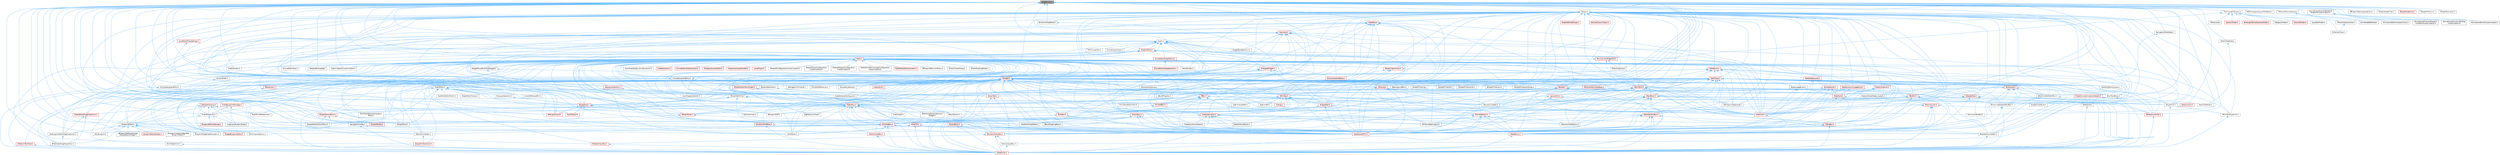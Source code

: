 digraph "SlateEnums.h"
{
 // INTERACTIVE_SVG=YES
 // LATEX_PDF_SIZE
  bgcolor="transparent";
  edge [fontname=Helvetica,fontsize=10,labelfontname=Helvetica,labelfontsize=10];
  node [fontname=Helvetica,fontsize=10,shape=box,height=0.2,width=0.4];
  Node1 [id="Node000001",label="SlateEnums.h",height=0.2,width=0.4,color="gray40", fillcolor="grey60", style="filled", fontcolor="black",tooltip=" "];
  Node1 -> Node2 [id="edge1_Node000001_Node000002",dir="back",color="steelblue1",style="solid",tooltip=" "];
  Node2 [id="Node000002",label="BlueprintEditor.h",height=0.2,width=0.4,color="grey40", fillcolor="white", style="filled",URL="$df/d7d/BlueprintEditor_8h.html",tooltip=" "];
  Node2 -> Node3 [id="edge2_Node000002_Node000003",dir="back",color="steelblue1",style="solid",tooltip=" "];
  Node3 [id="Node000003",label="BPVariableDragDropAction.h",height=0.2,width=0.4,color="grey40", fillcolor="white", style="filled",URL="$dd/d23/BPVariableDragDropAction_8h.html",tooltip=" "];
  Node2 -> Node4 [id="edge3_Node000002_Node000004",dir="back",color="steelblue1",style="solid",tooltip=" "];
  Node4 [id="Node000004",label="BlueprintDragDropMenuItem.h",height=0.2,width=0.4,color="grey40", fillcolor="white", style="filled",URL="$dc/deb/BlueprintDragDropMenuItem_8h.html",tooltip=" "];
  Node2 -> Node5 [id="edge4_Node000002_Node000005",dir="back",color="steelblue1",style="solid",tooltip=" "];
  Node5 [id="Node000005",label="BlueprintEditorModes.h",height=0.2,width=0.4,color="red", fillcolor="#FFF0F0", style="filled",URL="$d9/d70/BlueprintEditorModes_8h.html",tooltip=" "];
  Node2 -> Node7 [id="edge5_Node000002_Node000007",dir="back",color="steelblue1",style="solid",tooltip=" "];
  Node7 [id="Node000007",label="IDisplayClusterConfigurator\lBlueprintEditor.h",height=0.2,width=0.4,color="grey40", fillcolor="white", style="filled",URL="$dd/d4b/IDisplayClusterConfiguratorBlueprintEditor_8h.html",tooltip=" "];
  Node2 -> Node8 [id="edge6_Node000002_Node000008",dir="back",color="steelblue1",style="solid",tooltip=" "];
  Node8 [id="Node000008",label="MyBlueprintItemDragDropAction.h",height=0.2,width=0.4,color="grey40", fillcolor="white", style="filled",URL="$da/d11/MyBlueprintItemDragDropAction_8h.html",tooltip=" "];
  Node8 -> Node3 [id="edge7_Node000008_Node000003",dir="back",color="steelblue1",style="solid",tooltip=" "];
  Node2 -> Node9 [id="edge8_Node000002_Node000009",dir="back",color="steelblue1",style="solid",tooltip=" "];
  Node9 [id="Node000009",label="SBlueprintEditorSelected\lDebugObjectWidget.h",height=0.2,width=0.4,color="grey40", fillcolor="white", style="filled",URL="$de/d6c/SBlueprintEditorSelectedDebugObjectWidget_8h.html",tooltip=" "];
  Node2 -> Node10 [id="edge9_Node000002_Node000010",dir="back",color="steelblue1",style="solid",tooltip=" "];
  Node10 [id="Node000010",label="SMyBlueprint.h",height=0.2,width=0.4,color="grey40", fillcolor="white", style="filled",URL="$d3/d34/SMyBlueprint_8h.html",tooltip=" "];
  Node2 -> Node11 [id="edge10_Node000002_Node000011",dir="back",color="steelblue1",style="solid",tooltip=" "];
  Node11 [id="Node000011",label="SSCSEditor.h",height=0.2,width=0.4,color="grey40", fillcolor="white", style="filled",URL="$d0/d2e/SSCSEditor_8h.html",tooltip=" "];
  Node2 -> Node12 [id="edge11_Node000002_Node000012",dir="back",color="steelblue1",style="solid",tooltip=" "];
  Node12 [id="Node000012",label="WidgetBlueprintEditor.h",height=0.2,width=0.4,color="red", fillcolor="#FFF0F0", style="filled",URL="$d6/d04/WidgetBlueprintEditor_8h.html",tooltip=" "];
  Node1 -> Node15 [id="edge12_Node000001_Node000015",dir="back",color="steelblue1",style="solid",tooltip=" "];
  Node15 [id="Node000015",label="CreditsScreen.h",height=0.2,width=0.4,color="grey40", fillcolor="white", style="filled",URL="$d7/db9/CreditsScreen_8h.html",tooltip=" "];
  Node1 -> Node16 [id="edge13_Node000001_Node000016",dir="back",color="steelblue1",style="solid",tooltip=" "];
  Node16 [id="Node000016",label="EditorViewportLayoutTwoPanes.h",height=0.2,width=0.4,color="grey40", fillcolor="white", style="filled",URL="$dc/d66/EditorViewportLayoutTwoPanes_8h.html",tooltip=" "];
  Node1 -> Node17 [id="edge14_Node000001_Node000017",dir="back",color="steelblue1",style="solid",tooltip=" "];
  Node17 [id="Node000017",label="Events.h",height=0.2,width=0.4,color="grey40", fillcolor="white", style="filled",URL="$d0/dbb/Events_8h.html",tooltip=" "];
  Node17 -> Node18 [id="edge15_Node000017_Node000018",dir="back",color="steelblue1",style="solid",tooltip=" "];
  Node18 [id="Node000018",label="ArrangedWidget.h",height=0.2,width=0.4,color="red", fillcolor="#FFF0F0", style="filled",URL="$d9/dca/ArrangedWidget_8h.html",tooltip=" "];
  Node18 -> Node654 [id="edge16_Node000018_Node000654",dir="back",color="steelblue1",style="solid",tooltip=" "];
  Node654 [id="Node000654",label="HittestGrid.h",height=0.2,width=0.4,color="red", fillcolor="#FFF0F0", style="filled",URL="$da/d73/HittestGrid_8h.html",tooltip=" "];
  Node18 -> Node22 [id="edge17_Node000018_Node000022",dir="back",color="steelblue1",style="solid",tooltip=" "];
  Node22 [id="Node000022",label="SNodePanel.h",height=0.2,width=0.4,color="red", fillcolor="#FFF0F0", style="filled",URL="$da/db1/SNodePanel_8h.html",tooltip=" "];
  Node22 -> Node24 [id="edge18_Node000022_Node000024",dir="back",color="steelblue1",style="solid",tooltip=" "];
  Node24 [id="Node000024",label="RigVMEditor.h",height=0.2,width=0.4,color="red", fillcolor="#FFF0F0", style="filled",URL="$d3/d13/RigVMEditor_8h.html",tooltip=" "];
  Node22 -> Node29 [id="edge19_Node000022_Node000029",dir="back",color="steelblue1",style="solid",tooltip=" "];
  Node29 [id="Node000029",label="SCommentBubble.h",height=0.2,width=0.4,color="grey40", fillcolor="white", style="filled",URL="$d9/d84/SCommentBubble_8h.html",tooltip=" "];
  Node22 -> Node30 [id="edge20_Node000022_Node000030",dir="back",color="steelblue1",style="solid",tooltip=" "];
  Node30 [id="Node000030",label="SDesignSurface.h",height=0.2,width=0.4,color="red", fillcolor="#FFF0F0", style="filled",URL="$d0/d2a/SDesignSurface_8h.html",tooltip=" "];
  Node22 -> Node31 [id="edge21_Node000022_Node000031",dir="back",color="steelblue1",style="solid",tooltip=" "];
  Node31 [id="Node000031",label="SGraphNode.h",height=0.2,width=0.4,color="red", fillcolor="#FFF0F0", style="filled",URL="$d2/d30/SGraphNode_8h.html",tooltip=" "];
  Node31 -> Node32 [id="edge22_Node000031_Node000032",dir="back",color="steelblue1",style="solid",tooltip=" "];
  Node32 [id="Node000032",label="DataflowGraphEditor.h",height=0.2,width=0.4,color="grey40", fillcolor="white", style="filled",URL="$d4/dfa/DataflowGraphEditor_8h.html",tooltip=" "];
  Node31 -> Node49 [id="edge23_Node000031_Node000049",dir="back",color="steelblue1",style="solid",tooltip=" "];
  Node49 [id="Node000049",label="SGraphPanel.h",height=0.2,width=0.4,color="grey40", fillcolor="white", style="filled",URL="$d2/dcf/SGraphPanel_8h.html",tooltip=" "];
  Node22 -> Node49 [id="edge24_Node000022_Node000049",dir="back",color="steelblue1",style="solid",tooltip=" "];
  Node18 -> Node656 [id="edge25_Node000018_Node000656",dir="back",color="steelblue1",style="solid",tooltip=" "];
  Node656 [id="Node000656",label="SWidget.h",height=0.2,width=0.4,color="red", fillcolor="#FFF0F0", style="filled",URL="$dc/df5/SWidget_8h.html",tooltip=" "];
  Node656 -> Node2 [id="edge26_Node000656_Node000002",dir="back",color="steelblue1",style="solid",tooltip=" "];
  Node656 -> Node32 [id="edge27_Node000656_Node000032",dir="back",color="steelblue1",style="solid",tooltip=" "];
  Node656 -> Node701 [id="edge28_Node000656_Node000701",dir="back",color="steelblue1",style="solid",tooltip=" "];
  Node701 [id="Node000701",label="DebuggerCommands.h",height=0.2,width=0.4,color="grey40", fillcolor="white", style="filled",URL="$dc/da1/DebuggerCommands_8h.html",tooltip=" "];
  Node656 -> Node318 [id="edge29_Node000656_Node000318",dir="back",color="steelblue1",style="solid",tooltip=" "];
  Node318 [id="Node000318",label="Dialogs.h",height=0.2,width=0.4,color="red", fillcolor="#FFF0F0", style="filled",URL="$d2/d5c/Dialogs_8h.html",tooltip=" "];
  Node656 -> Node203 [id="edge30_Node000656_Node000203",dir="back",color="steelblue1",style="solid",tooltip=" "];
  Node203 [id="Node000203",label="FindInBlueprints.h",height=0.2,width=0.4,color="grey40", fillcolor="white", style="filled",URL="$d0/d27/FindInBlueprints_8h.html",tooltip=" "];
  Node203 -> Node2 [id="edge31_Node000203_Node000002",dir="back",color="steelblue1",style="solid",tooltip=" "];
  Node203 -> Node204 [id="edge32_Node000203_Node000204",dir="back",color="steelblue1",style="solid",tooltip=" "];
  Node204 [id="Node000204",label="BlueprintEditorSettings.h",height=0.2,width=0.4,color="red", fillcolor="#FFF0F0", style="filled",URL="$d4/dbc/BlueprintEditorSettings_8h.html",tooltip=" "];
  Node203 -> Node206 [id="edge33_Node000203_Node000206",dir="back",color="steelblue1",style="solid",tooltip=" "];
  Node206 [id="Node000206",label="ImaginaryBlueprintData.h",height=0.2,width=0.4,color="grey40", fillcolor="white", style="filled",URL="$d9/d16/ImaginaryBlueprintData_8h.html",tooltip=" "];
  Node656 -> Node207 [id="edge34_Node000656_Node000207",dir="back",color="steelblue1",style="solid",tooltip=" "];
  Node207 [id="Node000207",label="FindInGraph.h",height=0.2,width=0.4,color="grey40", fillcolor="white", style="filled",URL="$de/d36/FindInGraph_8h.html",tooltip=" "];
  Node656 -> Node702 [id="edge35_Node000656_Node000702",dir="back",color="steelblue1",style="solid",tooltip=" "];
  Node702 [id="Node000702",label="GraphEditor.h",height=0.2,width=0.4,color="grey40", fillcolor="white", style="filled",URL="$dc/dc5/GraphEditor_8h.html",tooltip=" "];
  Node702 -> Node2 [id="edge36_Node000702_Node000002",dir="back",color="steelblue1",style="solid",tooltip=" "];
  Node702 -> Node169 [id="edge37_Node000702_Node000169",dir="back",color="steelblue1",style="solid",tooltip=" "];
  Node169 [id="Node000169",label="DataflowEditorToolkit.h",height=0.2,width=0.4,color="grey40", fillcolor="white", style="filled",URL="$d8/d80/DataflowEditorToolkit_8h.html",tooltip=" "];
  Node702 -> Node32 [id="edge38_Node000702_Node000032",dir="back",color="steelblue1",style="solid",tooltip=" "];
  Node702 -> Node703 [id="edge39_Node000702_Node000703",dir="back",color="steelblue1",style="solid",tooltip=" "];
  Node703 [id="Node000703",label="GraphEditorModule.h",height=0.2,width=0.4,color="grey40", fillcolor="white", style="filled",URL="$dc/db9/GraphEditorModule_8h.html",tooltip=" "];
  Node702 -> Node704 [id="edge40_Node000702_Node000704",dir="back",color="steelblue1",style="solid",tooltip=" "];
  Node704 [id="Node000704",label="MarqueeOperation.h",height=0.2,width=0.4,color="grey40", fillcolor="white", style="filled",URL="$df/d01/MarqueeOperation_8h.html",tooltip=" "];
  Node704 -> Node22 [id="edge41_Node000704_Node000022",dir="back",color="steelblue1",style="solid",tooltip=" "];
  Node702 -> Node24 [id="edge42_Node000702_Node000024",dir="back",color="steelblue1",style="solid",tooltip=" "];
  Node702 -> Node130 [id="edge43_Node000702_Node000130",dir="back",color="steelblue1",style="solid",tooltip=" "];
  Node130 [id="Node000130",label="SBlueprintDiff.h",height=0.2,width=0.4,color="grey40", fillcolor="white", style="filled",URL="$de/d6d/SBlueprintDiff_8h.html",tooltip=" "];
  Node702 -> Node278 [id="edge44_Node000702_Node000278",dir="back",color="steelblue1",style="solid",tooltip=" "];
  Node278 [id="Node000278",label="SGraphEditorActionMenu.h",height=0.2,width=0.4,color="grey40", fillcolor="white", style="filled",URL="$dd/d8d/SGraphEditorActionMenu_8h.html",tooltip=" "];
  Node702 -> Node31 [id="edge45_Node000702_Node000031",dir="back",color="steelblue1",style="solid",tooltip=" "];
  Node702 -> Node49 [id="edge46_Node000702_Node000049",dir="back",color="steelblue1",style="solid",tooltip=" "];
  Node702 -> Node22 [id="edge47_Node000702_Node000022",dir="back",color="steelblue1",style="solid",tooltip=" "];
  Node702 -> Node100 [id="edge48_Node000702_Node000100",dir="back",color="steelblue1",style="solid",tooltip=" "];
  Node100 [id="Node000100",label="UnrealEdSharedPCH.h",height=0.2,width=0.4,color="grey40", fillcolor="white", style="filled",URL="$d1/de6/UnrealEdSharedPCH_8h.html",tooltip=" "];
  Node702 -> Node12 [id="edge49_Node000702_Node000012",dir="back",color="steelblue1",style="solid",tooltip=" "];
  Node656 -> Node654 [id="edge50_Node000656_Node000654",dir="back",color="steelblue1",style="solid",tooltip=" "];
  Node656 -> Node901 [id="edge51_Node000656_Node000901",dir="back",color="steelblue1",style="solid",tooltip=" "];
  Node901 [id="Node000901",label="ISequencer.h",height=0.2,width=0.4,color="red", fillcolor="#FFF0F0", style="filled",URL="$d7/d1d/ISequencer_8h.html",tooltip=" "];
  Node901 -> Node12 [id="edge52_Node000901_Node000012",dir="back",color="steelblue1",style="solid",tooltip=" "];
  Node656 -> Node920 [id="edge53_Node000656_Node000920",dir="back",color="steelblue1",style="solid",tooltip=" "];
  Node920 [id="Node000920",label="ISequencerSection.h",height=0.2,width=0.4,color="red", fillcolor="#FFF0F0", style="filled",URL="$d7/d4b/ISequencerSection_8h.html",tooltip=" "];
  Node920 -> Node922 [id="edge54_Node000920_Node000922",dir="back",color="steelblue1",style="solid",tooltip=" "];
  Node922 [id="Node000922",label="ColorPropertySection.h",height=0.2,width=0.4,color="grey40", fillcolor="white", style="filled",URL="$d9/d2f/ColorPropertySection_8h.html",tooltip=" "];
  Node656 -> Node923 [id="edge55_Node000656_Node000923",dir="back",color="steelblue1",style="solid",tooltip=" "];
  Node923 [id="Node000923",label="ISlateEditableTextWidget.h",height=0.2,width=0.4,color="red", fillcolor="#FFF0F0", style="filled",URL="$dd/dd0/ISlateEditableTextWidget_8h.html",tooltip=" "];
  Node923 -> Node889 [id="edge56_Node000923_Node000889",dir="back",color="steelblue1",style="solid",tooltip=" "];
  Node889 [id="Node000889",label="SlateEditableTextLayout.h",height=0.2,width=0.4,color="grey40", fillcolor="white", style="filled",URL="$dd/d9e/SlateEditableTextLayout_8h.html",tooltip=" "];
  Node656 -> Node671 [id="edge57_Node000656_Node000671",dir="back",color="steelblue1",style="solid",tooltip=" "];
  Node671 [id="Node000671",label="MultiBox.h",height=0.2,width=0.4,color="red", fillcolor="#FFF0F0", style="filled",URL="$d5/d73/MultiBox_8h.html",tooltip=" "];
  Node671 -> Node94 [id="edge58_Node000671_Node000094",dir="back",color="steelblue1",style="solid",tooltip=" "];
  Node94 [id="Node000094",label="SlateBasics.h",height=0.2,width=0.4,color="red", fillcolor="#FFF0F0", style="filled",URL="$da/d2f/SlateBasics_8h.html",tooltip=" "];
  Node94 -> Node96 [id="edge59_Node000094_Node000096",dir="back",color="steelblue1",style="solid",tooltip=" "];
  Node96 [id="Node000096",label="SlateExtras.h",height=0.2,width=0.4,color="red", fillcolor="#FFF0F0", style="filled",URL="$d8/dec/SlateExtras_8h.html",tooltip=" "];
  Node671 -> Node96 [id="edge60_Node000671_Node000096",dir="back",color="steelblue1",style="solid",tooltip=" "];
  Node656 -> Node134 [id="edge61_Node000656_Node000134",dir="back",color="steelblue1",style="solid",tooltip=" "];
  Node134 [id="Node000134",label="PropertyCustomizationHelpers.h",height=0.2,width=0.4,color="red", fillcolor="#FFF0F0", style="filled",URL="$d7/dd0/PropertyCustomizationHelpers_8h.html",tooltip=" "];
  Node134 -> Node135 [id="edge62_Node000134_Node000135",dir="back",color="steelblue1",style="solid",tooltip=" "];
  Node135 [id="Node000135",label="DetailTreeNode.h",height=0.2,width=0.4,color="grey40", fillcolor="white", style="filled",URL="$d8/d32/DetailTreeNode_8h.html",tooltip=" "];
  Node656 -> Node272 [id="edge63_Node000656_Node000272",dir="back",color="steelblue1",style="solid",tooltip=" "];
  Node272 [id="Node000272",label="ReferenceSectionSelection\lWidget.h",height=0.2,width=0.4,color="grey40", fillcolor="white", style="filled",URL="$db/d75/ReferenceSectionSelectionWidget_8h.html",tooltip=" "];
  Node656 -> Node723 [id="edge64_Node000656_Node000723",dir="back",color="steelblue1",style="solid",tooltip=" "];
  Node723 [id="Node000723",label="SBackgroundBlur.h",height=0.2,width=0.4,color="grey40", fillcolor="white", style="filled",URL="$d7/d30/SBackgroundBlur_8h.html",tooltip=" "];
  Node656 -> Node146 [id="edge65_Node000656_Node000146",dir="back",color="steelblue1",style="solid",tooltip=" "];
  Node146 [id="Node000146",label="SBoneMappingBase.h",height=0.2,width=0.4,color="grey40", fillcolor="white", style="filled",URL="$d7/d49/SBoneMappingBase_8h.html",tooltip=" "];
  Node656 -> Node725 [id="edge66_Node000656_Node000725",dir="back",color="steelblue1",style="solid",tooltip=" "];
  Node725 [id="Node000725",label="SBorder.h",height=0.2,width=0.4,color="red", fillcolor="#FFF0F0", style="filled",URL="$d2/d10/SBorder_8h.html",tooltip=" "];
  Node725 -> Node318 [id="edge67_Node000725_Node000318",dir="back",color="steelblue1",style="solid",tooltip=" "];
  Node725 -> Node726 [id="edge68_Node000725_Node000726",dir="back",color="steelblue1",style="solid",tooltip=" "];
  Node726 [id="Node000726",label="SBuildProgress.h",height=0.2,width=0.4,color="grey40", fillcolor="white", style="filled",URL="$dd/d1d/SBuildProgress_8h.html",tooltip=" "];
  Node725 -> Node727 [id="edge69_Node000725_Node000727",dir="back",color="steelblue1",style="solid",tooltip=" "];
  Node727 [id="Node000727",label="SButton.h",height=0.2,width=0.4,color="red", fillcolor="#FFF0F0", style="filled",URL="$d4/d2a/SButton_8h.html",tooltip=" "];
  Node727 -> Node271 [id="edge70_Node000727_Node000271",dir="back",color="steelblue1",style="solid",tooltip=" "];
  Node271 [id="Node000271",label="PropertyInfoViewStyle.h",height=0.2,width=0.4,color="grey40", fillcolor="white", style="filled",URL="$d0/da8/PropertyInfoViewStyle_8h.html",tooltip=" "];
  Node727 -> Node138 [id="edge71_Node000727_Node000138",dir="back",color="steelblue1",style="solid",tooltip=" "];
  Node138 [id="Node000138",label="SBreadcrumbTrail.h",height=0.2,width=0.4,color="red", fillcolor="#FFF0F0", style="filled",URL="$d4/de2/SBreadcrumbTrail_8h.html",tooltip=" "];
  Node138 -> Node96 [id="edge72_Node000138_Node000096",dir="back",color="steelblue1",style="solid",tooltip=" "];
  Node727 -> Node157 [id="edge73_Node000727_Node000157",dir="back",color="steelblue1",style="solid",tooltip=" "];
  Node157 [id="Node000157",label="SEditableComboBox.h",height=0.2,width=0.4,color="grey40", fillcolor="white", style="filled",URL="$d0/d8c/SEditableComboBox_8h.html",tooltip=" "];
  Node157 -> Node96 [id="edge74_Node000157_Node000096",dir="back",color="steelblue1",style="solid",tooltip=" "];
  Node727 -> Node728 [id="edge75_Node000727_Node000728",dir="back",color="steelblue1",style="solid",tooltip=" "];
  Node728 [id="Node000728",label="SHyperlink.h",height=0.2,width=0.4,color="grey40", fillcolor="white", style="filled",URL="$d3/d8c/SHyperlink_8h.html",tooltip=" "];
  Node728 -> Node729 [id="edge76_Node000728_Node000729",dir="back",color="steelblue1",style="solid",tooltip=" "];
  Node729 [id="Node000729",label="SRichTextHyperlink.h",height=0.2,width=0.4,color="grey40", fillcolor="white", style="filled",URL="$da/d06/SRichTextHyperlink_8h.html",tooltip=" "];
  Node729 -> Node96 [id="edge77_Node000729_Node000096",dir="back",color="steelblue1",style="solid",tooltip=" "];
  Node728 -> Node96 [id="edge78_Node000728_Node000096",dir="back",color="steelblue1",style="solid",tooltip=" "];
  Node727 -> Node283 [id="edge79_Node000727_Node000283",dir="back",color="steelblue1",style="solid",tooltip=" "];
  Node283 [id="Node000283",label="SKeySelector.h",height=0.2,width=0.4,color="grey40", fillcolor="white", style="filled",URL="$de/d62/SKeySelector_8h.html",tooltip=" "];
  Node727 -> Node625 [id="edge80_Node000727_Node000625",dir="back",color="steelblue1",style="solid",tooltip=" "];
  Node625 [id="Node000625",label="SWindowTitleBar.h",height=0.2,width=0.4,color="grey40", fillcolor="white", style="filled",URL="$d0/dce/SWindowTitleBar_8h.html",tooltip=" "];
  Node727 -> Node652 [id="edge81_Node000727_Node000652",dir="back",color="steelblue1",style="solid",tooltip=" "];
  Node652 [id="Node000652",label="SWindowTitleBarArea.h",height=0.2,width=0.4,color="grey40", fillcolor="white", style="filled",URL="$d4/d09/SWindowTitleBarArea_8h.html",tooltip=" "];
  Node727 -> Node94 [id="edge82_Node000727_Node000094",dir="back",color="steelblue1",style="solid",tooltip=" "];
  Node727 -> Node96 [id="edge83_Node000727_Node000096",dir="back",color="steelblue1",style="solid",tooltip=" "];
  Node727 -> Node98 [id="edge84_Node000727_Node000098",dir="back",color="steelblue1",style="solid",tooltip=" "];
  Node98 [id="Node000098",label="SlateSharedPCH.h",height=0.2,width=0.4,color="red", fillcolor="#FFF0F0", style="filled",URL="$d1/dfc/SlateSharedPCH_8h.html",tooltip=" "];
  Node725 -> Node641 [id="edge85_Node000725_Node000641",dir="back",color="steelblue1",style="solid",tooltip=" "];
  Node641 [id="Node000641",label="SDockTab.h",height=0.2,width=0.4,color="red", fillcolor="#FFF0F0", style="filled",URL="$d2/d6f/SDockTab_8h.html",tooltip=" "];
  Node641 -> Node96 [id="edge86_Node000641_Node000096",dir="back",color="steelblue1",style="solid",tooltip=" "];
  Node641 -> Node98 [id="edge87_Node000641_Node000098",dir="back",color="steelblue1",style="solid",tooltip=" "];
  Node725 -> Node730 [id="edge88_Node000725_Node000730",dir="back",color="steelblue1",style="solid",tooltip=" "];
  Node730 [id="Node000730",label="SEditableTextBox.h",height=0.2,width=0.4,color="red", fillcolor="#FFF0F0", style="filled",URL="$df/dd0/SEditableTextBox_8h.html",tooltip=" "];
  Node730 -> Node157 [id="edge89_Node000730_Node000157",dir="back",color="steelblue1",style="solid",tooltip=" "];
  Node730 -> Node174 [id="edge90_Node000730_Node000174",dir="back",color="steelblue1",style="solid",tooltip=" "];
  Node174 [id="Node000174",label="SGridLineSpacingList.h",height=0.2,width=0.4,color="grey40", fillcolor="white", style="filled",URL="$db/d48/SGridLineSpacingList_8h.html",tooltip=" "];
  Node730 -> Node175 [id="edge91_Node000730_Node000175",dir="back",color="steelblue1",style="solid",tooltip=" "];
  Node175 [id="Node000175",label="SNumericDropDown.h",height=0.2,width=0.4,color="grey40", fillcolor="white", style="filled",URL="$d3/d12/SNumericDropDown_8h.html",tooltip=" "];
  Node730 -> Node94 [id="edge92_Node000730_Node000094",dir="back",color="steelblue1",style="solid",tooltip=" "];
  Node730 -> Node96 [id="edge93_Node000730_Node000096",dir="back",color="steelblue1",style="solid",tooltip=" "];
  Node730 -> Node98 [id="edge94_Node000730_Node000098",dir="back",color="steelblue1",style="solid",tooltip=" "];
  Node725 -> Node278 [id="edge95_Node000725_Node000278",dir="back",color="steelblue1",style="solid",tooltip=" "];
  Node725 -> Node736 [id="edge96_Node000725_Node000736",dir="back",color="steelblue1",style="solid",tooltip=" "];
  Node736 [id="Node000736",label="SHeaderRow.h",height=0.2,width=0.4,color="red", fillcolor="#FFF0F0", style="filled",URL="$d4/d31/SHeaderRow_8h.html",tooltip=" "];
  Node736 -> Node196 [id="edge97_Node000736_Node000196",dir="back",color="steelblue1",style="solid",tooltip=" "];
  Node196 [id="Node000196",label="STableRow.h",height=0.2,width=0.4,color="red", fillcolor="#FFF0F0", style="filled",URL="$d8/d43/STableRow_8h.html",tooltip=" "];
  Node196 -> Node202 [id="edge98_Node000196_Node000202",dir="back",color="steelblue1",style="solid",tooltip=" "];
  Node202 [id="Node000202",label="DlgReferenceTree.h",height=0.2,width=0.4,color="grey40", fillcolor="white", style="filled",URL="$db/dd3/DlgReferenceTree_8h.html",tooltip=" "];
  Node196 -> Node203 [id="edge99_Node000196_Node000203",dir="back",color="steelblue1",style="solid",tooltip=" "];
  Node196 -> Node207 [id="edge100_Node000196_Node000207",dir="back",color="steelblue1",style="solid",tooltip=" "];
  Node196 -> Node271 [id="edge101_Node000196_Node000271",dir="back",color="steelblue1",style="solid",tooltip=" "];
  Node196 -> Node272 [id="edge102_Node000196_Node000272",dir="back",color="steelblue1",style="solid",tooltip=" "];
  Node196 -> Node130 [id="edge103_Node000196_Node000130",dir="back",color="steelblue1",style="solid",tooltip=" "];
  Node196 -> Node146 [id="edge104_Node000196_Node000146",dir="back",color="steelblue1",style="solid",tooltip=" "];
  Node196 -> Node147 [id="edge105_Node000196_Node000147",dir="back",color="steelblue1",style="solid",tooltip=" "];
  Node147 [id="Node000147",label="SComboBox.h",height=0.2,width=0.4,color="red", fillcolor="#FFF0F0", style="filled",URL="$d2/dd5/SComboBox_8h.html",tooltip=" "];
  Node147 -> Node9 [id="edge106_Node000147_Node000009",dir="back",color="steelblue1",style="solid",tooltip=" "];
  Node147 -> Node156 [id="edge107_Node000147_Node000156",dir="back",color="steelblue1",style="solid",tooltip=" "];
  Node156 [id="Node000156",label="SCSVImportOptions.h",height=0.2,width=0.4,color="grey40", fillcolor="white", style="filled",URL="$d7/dfe/SCSVImportOptions_8h.html",tooltip=" "];
  Node147 -> Node157 [id="edge108_Node000147_Node000157",dir="back",color="steelblue1",style="solid",tooltip=" "];
  Node147 -> Node159 [id="edge109_Node000147_Node000159",dir="back",color="steelblue1",style="solid",tooltip=" "];
  Node159 [id="Node000159",label="SNameComboBox.h",height=0.2,width=0.4,color="grey40", fillcolor="white", style="filled",URL="$d8/d4b/SNameComboBox_8h.html",tooltip=" "];
  Node159 -> Node62 [id="edge110_Node000159_Node000062",dir="back",color="steelblue1",style="solid",tooltip=" "];
  Node62 [id="Node000062",label="SGraphPinNameList.h",height=0.2,width=0.4,color="red", fillcolor="#FFF0F0", style="filled",URL="$d4/d09/SGraphPinNameList_8h.html",tooltip=" "];
  Node147 -> Node163 [id="edge111_Node000147_Node000163",dir="back",color="steelblue1",style="solid",tooltip=" "];
  Node163 [id="Node000163",label="STextComboBox.h",height=0.2,width=0.4,color="red", fillcolor="#FFF0F0", style="filled",URL="$d6/d14/STextComboBox_8h.html",tooltip=" "];
  Node163 -> Node96 [id="edge112_Node000163_Node000096",dir="back",color="steelblue1",style="solid",tooltip=" "];
  Node147 -> Node94 [id="edge113_Node000147_Node000094",dir="back",color="steelblue1",style="solid",tooltip=" "];
  Node147 -> Node96 [id="edge114_Node000147_Node000096",dir="back",color="steelblue1",style="solid",tooltip=" "];
  Node147 -> Node98 [id="edge115_Node000147_Node000098",dir="back",color="steelblue1",style="solid",tooltip=" "];
  Node196 -> Node276 [id="edge116_Node000196_Node000276",dir="back",color="steelblue1",style="solid",tooltip=" "];
  Node276 [id="Node000276",label="SGraphActionMenu.h",height=0.2,width=0.4,color="red", fillcolor="#FFF0F0", style="filled",URL="$d0/d9a/SGraphActionMenu_8h.html",tooltip=" "];
  Node276 -> Node278 [id="edge117_Node000276_Node000278",dir="back",color="steelblue1",style="solid",tooltip=" "];
  Node276 -> Node279 [id="edge118_Node000276_Node000279",dir="back",color="steelblue1",style="solid",tooltip=" "];
  Node279 [id="Node000279",label="SGraphPalette.h",height=0.2,width=0.4,color="red", fillcolor="#FFF0F0", style="filled",URL="$d5/dd1/SGraphPalette_8h.html",tooltip=" "];
  Node276 -> Node10 [id="edge119_Node000276_Node000010",dir="back",color="steelblue1",style="solid",tooltip=" "];
  Node196 -> Node283 [id="edge120_Node000196_Node000283",dir="back",color="steelblue1",style="solid",tooltip=" "];
  Node196 -> Node310 [id="edge121_Node000196_Node000310",dir="back",color="steelblue1",style="solid",tooltip=" "];
  Node310 [id="Node000310",label="SListViewSelectorDropdown\lMenu.h",height=0.2,width=0.4,color="grey40", fillcolor="white", style="filled",URL="$d4/dc9/SListViewSelectorDropdownMenu_8h.html",tooltip=" "];
  Node196 -> Node264 [id="edge122_Node000196_Node000264",dir="back",color="steelblue1",style="solid",tooltip=" "];
  Node264 [id="Node000264",label="SOutlinerView.h",height=0.2,width=0.4,color="grey40", fillcolor="white", style="filled",URL="$d5/de1/SOutlinerView_8h.html",tooltip=" "];
  Node196 -> Node11 [id="edge123_Node000196_Node000011",dir="back",color="steelblue1",style="solid",tooltip=" "];
  Node196 -> Node94 [id="edge124_Node000196_Node000094",dir="back",color="steelblue1",style="solid",tooltip=" "];
  Node196 -> Node96 [id="edge125_Node000196_Node000096",dir="back",color="steelblue1",style="solid",tooltip=" "];
  Node196 -> Node98 [id="edge126_Node000196_Node000098",dir="back",color="steelblue1",style="solid",tooltip=" "];
  Node736 -> Node94 [id="edge127_Node000736_Node000094",dir="back",color="steelblue1",style="solid",tooltip=" "];
  Node736 -> Node96 [id="edge128_Node000736_Node000096",dir="back",color="steelblue1",style="solid",tooltip=" "];
  Node736 -> Node98 [id="edge129_Node000736_Node000098",dir="back",color="steelblue1",style="solid",tooltip=" "];
  Node736 -> Node756 [id="edge130_Node000736_Node000756",dir="back",color="steelblue1",style="solid",tooltip=" "];
  Node756 [id="Node000756",label="TableColumn.h",height=0.2,width=0.4,color="red", fillcolor="#FFF0F0", style="filled",URL="$dc/dd4/TableColumn_8h.html",tooltip=" "];
  Node725 -> Node759 [id="edge131_Node000725_Node000759",dir="back",color="steelblue1",style="solid",tooltip=" "];
  Node759 [id="Node000759",label="SMultiLineEditableTextBox.h",height=0.2,width=0.4,color="grey40", fillcolor="white", style="filled",URL="$da/d53/SMultiLineEditableTextBox_8h.html",tooltip=" "];
  Node759 -> Node94 [id="edge132_Node000759_Node000094",dir="back",color="steelblue1",style="solid",tooltip=" "];
  Node759 -> Node96 [id="edge133_Node000759_Node000096",dir="back",color="steelblue1",style="solid",tooltip=" "];
  Node725 -> Node179 [id="edge134_Node000725_Node000179",dir="back",color="steelblue1",style="solid",tooltip=" "];
  Node179 [id="Node000179",label="SNumericEntryBox.h",height=0.2,width=0.4,color="red", fillcolor="#FFF0F0", style="filled",URL="$d8/d1a/SNumericEntryBox_8h.html",tooltip=" "];
  Node179 -> Node180 [id="edge135_Node000179_Node000180",dir="back",color="steelblue1",style="solid",tooltip=" "];
  Node180 [id="Node000180",label="SRotatorInputBox.h",height=0.2,width=0.4,color="red", fillcolor="#FFF0F0", style="filled",URL="$de/dd2/SRotatorInputBox_8h.html",tooltip=" "];
  Node180 -> Node96 [id="edge136_Node000180_Node000096",dir="back",color="steelblue1",style="solid",tooltip=" "];
  Node179 -> Node185 [id="edge137_Node000179_Node000185",dir="back",color="steelblue1",style="solid",tooltip=" "];
  Node185 [id="Node000185",label="SVectorInputBox.h",height=0.2,width=0.4,color="grey40", fillcolor="white", style="filled",URL="$df/d44/SVectorInputBox_8h.html",tooltip=" "];
  Node185 -> Node96 [id="edge138_Node000185_Node000096",dir="back",color="steelblue1",style="solid",tooltip=" "];
  Node179 -> Node96 [id="edge139_Node000179_Node000096",dir="back",color="steelblue1",style="solid",tooltip=" "];
  Node725 -> Node196 [id="edge140_Node000725_Node000196",dir="back",color="steelblue1",style="solid",tooltip=" "];
  Node725 -> Node625 [id="edge141_Node000725_Node000625",dir="back",color="steelblue1",style="solid",tooltip=" "];
  Node725 -> Node94 [id="edge142_Node000725_Node000094",dir="back",color="steelblue1",style="solid",tooltip=" "];
  Node725 -> Node96 [id="edge143_Node000725_Node000096",dir="back",color="steelblue1",style="solid",tooltip=" "];
  Node725 -> Node98 [id="edge144_Node000725_Node000098",dir="back",color="steelblue1",style="solid",tooltip=" "];
  Node656 -> Node667 [id="edge145_Node000656_Node000667",dir="back",color="steelblue1",style="solid",tooltip=" "];
  Node667 [id="Node000667",label="SBox.h",height=0.2,width=0.4,color="red", fillcolor="#FFF0F0", style="filled",URL="$dd/d43/SBox_8h.html",tooltip=" "];
  Node667 -> Node147 [id="edge146_Node000667_Node000147",dir="back",color="steelblue1",style="solid",tooltip=" "];
  Node667 -> Node670 [id="edge147_Node000667_Node000670",dir="back",color="steelblue1",style="solid",tooltip=" "];
  Node670 [id="Node000670",label="SLinkedBox.h",height=0.2,width=0.4,color="red", fillcolor="#FFF0F0", style="filled",URL="$d8/d89/SLinkedBox_8h.html",tooltip=" "];
  Node670 -> Node671 [id="edge148_Node000670_Node000671",dir="back",color="steelblue1",style="solid",tooltip=" "];
  Node667 -> Node685 [id="edge149_Node000667_Node000685",dir="back",color="steelblue1",style="solid",tooltip=" "];
  Node685 [id="Node000685",label="SSafeZone.h",height=0.2,width=0.4,color="grey40", fillcolor="white", style="filled",URL="$df/de0/SSafeZone_8h.html",tooltip=" "];
  Node685 -> Node96 [id="edge150_Node000685_Node000096",dir="back",color="steelblue1",style="solid",tooltip=" "];
  Node667 -> Node196 [id="edge151_Node000667_Node000196",dir="back",color="steelblue1",style="solid",tooltip=" "];
  Node667 -> Node625 [id="edge152_Node000667_Node000625",dir="back",color="steelblue1",style="solid",tooltip=" "];
  Node667 -> Node94 [id="edge153_Node000667_Node000094",dir="back",color="steelblue1",style="solid",tooltip=" "];
  Node667 -> Node96 [id="edge154_Node000667_Node000096",dir="back",color="steelblue1",style="solid",tooltip=" "];
  Node667 -> Node98 [id="edge155_Node000667_Node000098",dir="back",color="steelblue1",style="solid",tooltip=" "];
  Node656 -> Node101 [id="edge156_Node000656_Node000101",dir="back",color="steelblue1",style="solid",tooltip=" "];
  Node101 [id="Node000101",label="SBoxPanel.h",height=0.2,width=0.4,color="red", fillcolor="#FFF0F0", style="filled",URL="$d8/de6/SBoxPanel_8h.html",tooltip=" "];
  Node101 -> Node20 [id="edge157_Node000101_Node000020",dir="back",color="steelblue1",style="solid",tooltip=" "];
  Node20 [id="Node000020",label="LayoutUtils.h",height=0.2,width=0.4,color="red", fillcolor="#FFF0F0", style="filled",URL="$d2/d09/LayoutUtils_8h.html",tooltip=" "];
  Node20 -> Node22 [id="edge158_Node000020_Node000022",dir="back",color="steelblue1",style="solid",tooltip=" "];
  Node20 -> Node92 [id="edge159_Node000020_Node000092",dir="back",color="steelblue1",style="solid",tooltip=" "];
  Node92 [id="Node000092",label="SlateCore.h",height=0.2,width=0.4,color="red", fillcolor="#FFF0F0", style="filled",URL="$dc/d03/SlateCore_8h.html",tooltip=" "];
  Node92 -> Node94 [id="edge160_Node000092_Node000094",dir="back",color="steelblue1",style="solid",tooltip=" "];
  Node20 -> Node98 [id="edge161_Node000020_Node000098",dir="back",color="steelblue1",style="solid",tooltip=" "];
  Node101 -> Node133 [id="edge162_Node000101_Node000133",dir="back",color="steelblue1",style="solid",tooltip=" "];
  Node133 [id="Node000133",label="MaterialGraphNode_Custom.h",height=0.2,width=0.4,color="grey40", fillcolor="white", style="filled",URL="$d5/d6c/MaterialGraphNode__Custom_8h.html",tooltip=" "];
  Node101 -> Node134 [id="edge163_Node000101_Node000134",dir="back",color="steelblue1",style="solid",tooltip=" "];
  Node101 -> Node138 [id="edge164_Node000101_Node000138",dir="back",color="steelblue1",style="solid",tooltip=" "];
  Node101 -> Node142 [id="edge165_Node000101_Node000142",dir="back",color="steelblue1",style="solid",tooltip=" "];
  Node142 [id="Node000142",label="SComboButton.h",height=0.2,width=0.4,color="red", fillcolor="#FFF0F0", style="filled",URL="$dc/d43/SComboButton_8h.html",tooltip=" "];
  Node142 -> Node146 [id="edge166_Node000142_Node000146",dir="back",color="steelblue1",style="solid",tooltip=" "];
  Node142 -> Node147 [id="edge167_Node000142_Node000147",dir="back",color="steelblue1",style="solid",tooltip=" "];
  Node142 -> Node174 [id="edge168_Node000142_Node000174",dir="back",color="steelblue1",style="solid",tooltip=" "];
  Node142 -> Node175 [id="edge169_Node000142_Node000175",dir="back",color="steelblue1",style="solid",tooltip=" "];
  Node142 -> Node94 [id="edge170_Node000142_Node000094",dir="back",color="steelblue1",style="solid",tooltip=" "];
  Node142 -> Node96 [id="edge171_Node000142_Node000096",dir="back",color="steelblue1",style="solid",tooltip=" "];
  Node142 -> Node98 [id="edge172_Node000142_Node000098",dir="back",color="steelblue1",style="solid",tooltip=" "];
  Node101 -> Node157 [id="edge173_Node000101_Node000157",dir="back",color="steelblue1",style="solid",tooltip=" "];
  Node101 -> Node174 [id="edge174_Node000101_Node000174",dir="back",color="steelblue1",style="solid",tooltip=" "];
  Node101 -> Node175 [id="edge175_Node000101_Node000175",dir="back",color="steelblue1",style="solid",tooltip=" "];
  Node101 -> Node179 [id="edge176_Node000101_Node000179",dir="back",color="steelblue1",style="solid",tooltip=" "];
  Node101 -> Node11 [id="edge177_Node000101_Node000011",dir="back",color="steelblue1",style="solid",tooltip=" "];
  Node101 -> Node194 [id="edge178_Node000101_Node000194",dir="back",color="steelblue1",style="solid",tooltip=" "];
  Node194 [id="Node000194",label="SSpinBox.h",height=0.2,width=0.4,color="red", fillcolor="#FFF0F0", style="filled",URL="$d5/da5/SSpinBox_8h.html",tooltip=" "];
  Node194 -> Node179 [id="edge179_Node000194_Node000179",dir="back",color="steelblue1",style="solid",tooltip=" "];
  Node194 -> Node94 [id="edge180_Node000194_Node000094",dir="back",color="steelblue1",style="solid",tooltip=" "];
  Node194 -> Node96 [id="edge181_Node000194_Node000096",dir="back",color="steelblue1",style="solid",tooltip=" "];
  Node101 -> Node196 [id="edge182_Node000101_Node000196",dir="back",color="steelblue1",style="solid",tooltip=" "];
  Node101 -> Node316 [id="edge183_Node000101_Node000316",dir="back",color="steelblue1",style="solid",tooltip=" "];
  Node316 [id="Node000316",label="SWindow.h",height=0.2,width=0.4,color="red", fillcolor="#FFF0F0", style="filled",URL="$d2/d6d/SWindow_8h.html",tooltip=" "];
  Node316 -> Node317 [id="edge184_Node000316_Node000317",dir="back",color="steelblue1",style="solid",tooltip=" "];
  Node317 [id="Node000317",label="AnimationEditorUtils.h",height=0.2,width=0.4,color="grey40", fillcolor="white", style="filled",URL="$df/d23/AnimationEditorUtils_8h.html",tooltip=" "];
  Node316 -> Node2 [id="edge185_Node000316_Node000002",dir="back",color="steelblue1",style="solid",tooltip=" "];
  Node316 -> Node318 [id="edge186_Node000316_Node000318",dir="back",color="steelblue1",style="solid",tooltip=" "];
  Node316 -> Node321 [id="edge187_Node000316_Node000321",dir="back",color="steelblue1",style="solid",tooltip=" "];
  Node321 [id="Node000321",label="DlgPickAssetPath.h",height=0.2,width=0.4,color="grey40", fillcolor="white", style="filled",URL="$db/d31/DlgPickAssetPath_8h.html",tooltip=" "];
  Node316 -> Node322 [id="edge188_Node000316_Node000322",dir="back",color="steelblue1",style="solid",tooltip=" "];
  Node322 [id="Node000322",label="DlgPickPath.h",height=0.2,width=0.4,color="grey40", fillcolor="white", style="filled",URL="$d9/d16/DlgPickPath_8h.html",tooltip=" "];
  Node316 -> Node130 [id="edge189_Node000316_Node000130",dir="back",color="steelblue1",style="solid",tooltip=" "];
  Node316 -> Node625 [id="edge190_Node000316_Node000625",dir="back",color="steelblue1",style="solid",tooltip=" "];
  Node316 -> Node539 [id="edge191_Node000316_Node000539",dir="back",color="steelblue1",style="solid",tooltip=" "];
  Node539 [id="Node000539",label="SlateApplication.h",height=0.2,width=0.4,color="red", fillcolor="#FFF0F0", style="filled",URL="$db/d28/SlateApplication_8h.html",tooltip=" "];
  Node539 -> Node271 [id="edge192_Node000539_Node000271",dir="back",color="steelblue1",style="solid",tooltip=" "];
  Node539 -> Node147 [id="edge193_Node000539_Node000147",dir="back",color="steelblue1",style="solid",tooltip=" "];
  Node539 -> Node174 [id="edge194_Node000539_Node000174",dir="back",color="steelblue1",style="solid",tooltip=" "];
  Node539 -> Node175 [id="edge195_Node000539_Node000175",dir="back",color="steelblue1",style="solid",tooltip=" "];
  Node539 -> Node194 [id="edge196_Node000539_Node000194",dir="back",color="steelblue1",style="solid",tooltip=" "];
  Node539 -> Node94 [id="edge197_Node000539_Node000094",dir="back",color="steelblue1",style="solid",tooltip=" "];
  Node539 -> Node96 [id="edge198_Node000539_Node000096",dir="back",color="steelblue1",style="solid",tooltip=" "];
  Node539 -> Node571 [id="edge199_Node000539_Node000571",dir="back",color="steelblue1",style="solid",tooltip=" "];
  Node571 [id="Node000571",label="SlateMaterialBrush.h",height=0.2,width=0.4,color="grey40", fillcolor="white", style="filled",URL="$d0/d58/SlateMaterialBrush_8h.html",tooltip=" "];
  Node539 -> Node98 [id="edge200_Node000539_Node000098",dir="back",color="steelblue1",style="solid",tooltip=" "];
  Node316 -> Node92 [id="edge201_Node000316_Node000092",dir="back",color="steelblue1",style="solid",tooltip=" "];
  Node316 -> Node98 [id="edge202_Node000316_Node000098",dir="back",color="steelblue1",style="solid",tooltip=" "];
  Node316 -> Node650 [id="edge203_Node000316_Node000650",dir="back",color="steelblue1",style="solid",tooltip=" "];
  Node650 [id="Node000650",label="WidgetPath.h",height=0.2,width=0.4,color="red", fillcolor="#FFF0F0", style="filled",URL="$d0/d7f/WidgetPath_8h.html",tooltip=" "];
  Node650 -> Node539 [id="edge204_Node000650_Node000539",dir="back",color="steelblue1",style="solid",tooltip=" "];
  Node650 -> Node92 [id="edge205_Node000650_Node000092",dir="back",color="steelblue1",style="solid",tooltip=" "];
  Node650 -> Node98 [id="edge206_Node000650_Node000098",dir="back",color="steelblue1",style="solid",tooltip=" "];
  Node101 -> Node625 [id="edge207_Node000101_Node000625",dir="back",color="steelblue1",style="solid",tooltip=" "];
  Node101 -> Node652 [id="edge208_Node000101_Node000652",dir="back",color="steelblue1",style="solid",tooltip=" "];
  Node101 -> Node92 [id="edge209_Node000101_Node000092",dir="back",color="steelblue1",style="solid",tooltip=" "];
  Node101 -> Node98 [id="edge210_Node000101_Node000098",dir="back",color="steelblue1",style="solid",tooltip=" "];
  Node656 -> Node138 [id="edge211_Node000656_Node000138",dir="back",color="steelblue1",style="solid",tooltip=" "];
  Node656 -> Node156 [id="edge212_Node000656_Node000156",dir="back",color="steelblue1",style="solid",tooltip=" "];
  Node656 -> Node767 [id="edge213_Node000656_Node000767",dir="back",color="steelblue1",style="solid",tooltip=" "];
  Node767 [id="Node000767",label="SCheckBox.h",height=0.2,width=0.4,color="red", fillcolor="#FFF0F0", style="filled",URL="$d8/d16/SCheckBox_8h.html",tooltip=" "];
  Node767 -> Node32 [id="edge214_Node000767_Node000032",dir="back",color="steelblue1",style="solid",tooltip=" "];
  Node767 -> Node179 [id="edge215_Node000767_Node000179",dir="back",color="steelblue1",style="solid",tooltip=" "];
  Node767 -> Node94 [id="edge216_Node000767_Node000094",dir="back",color="steelblue1",style="solid",tooltip=" "];
  Node767 -> Node96 [id="edge217_Node000767_Node000096",dir="back",color="steelblue1",style="solid",tooltip=" "];
  Node767 -> Node98 [id="edge218_Node000767_Node000098",dir="back",color="steelblue1",style="solid",tooltip=" "];
  Node656 -> Node147 [id="edge219_Node000656_Node000147",dir="back",color="steelblue1",style="solid",tooltip=" "];
  Node656 -> Node142 [id="edge220_Node000656_Node000142",dir="back",color="steelblue1",style="solid",tooltip=" "];
  Node656 -> Node833 [id="edge221_Node000656_Node000833",dir="back",color="steelblue1",style="solid",tooltip=" "];
  Node833 [id="Node000833",label="SConstraintCanvas.h",height=0.2,width=0.4,color="grey40", fillcolor="white", style="filled",URL="$d4/d58/SConstraintCanvas_8h.html",tooltip=" "];
  Node833 -> Node32 [id="edge222_Node000833_Node000032",dir="back",color="steelblue1",style="solid",tooltip=" "];
  Node656 -> Node774 [id="edge223_Node000656_Node000774",dir="back",color="steelblue1",style="solid",tooltip=" "];
  Node774 [id="Node000774",label="SContentReference.h",height=0.2,width=0.4,color="grey40", fillcolor="white", style="filled",URL="$d3/dc5/SContentReference_8h.html",tooltip=" "];
  Node656 -> Node641 [id="edge224_Node000656_Node000641",dir="back",color="steelblue1",style="solid",tooltip=" "];
  Node656 -> Node787 [id="edge225_Node000656_Node000787",dir="back",color="steelblue1",style="solid",tooltip=" "];
  Node787 [id="Node000787",label="SExpandableArea.h",height=0.2,width=0.4,color="grey40", fillcolor="white", style="filled",URL="$da/d6a/SExpandableArea_8h.html",tooltip=" "];
  Node787 -> Node96 [id="edge226_Node000787_Node000096",dir="back",color="steelblue1",style="solid",tooltip=" "];
  Node787 -> Node98 [id="edge227_Node000787_Node000098",dir="back",color="steelblue1",style="solid",tooltip=" "];
  Node656 -> Node276 [id="edge228_Node000656_Node000276",dir="back",color="steelblue1",style="solid",tooltip=" "];
  Node656 -> Node31 [id="edge229_Node000656_Node000031",dir="back",color="steelblue1",style="solid",tooltip=" "];
  Node656 -> Node279 [id="edge230_Node000656_Node000279",dir="back",color="steelblue1",style="solid",tooltip=" "];
  Node656 -> Node49 [id="edge231_Node000656_Node000049",dir="back",color="steelblue1",style="solid",tooltip=" "];
  Node656 -> Node62 [id="edge232_Node000656_Node000062",dir="back",color="steelblue1",style="solid",tooltip=" "];
  Node656 -> Node70 [id="edge233_Node000656_Node000070",dir="back",color="steelblue1",style="solid",tooltip=" "];
  Node70 [id="Node000070",label="SGraphPinString.h",height=0.2,width=0.4,color="grey40", fillcolor="white", style="filled",URL="$d0/d49/SGraphPinString_8h.html",tooltip=" "];
  Node656 -> Node72 [id="edge234_Node000656_Node000072",dir="back",color="steelblue1",style="solid",tooltip=" "];
  Node72 [id="Node000072",label="SGraphPinVector.h",height=0.2,width=0.4,color="grey40", fillcolor="white", style="filled",URL="$d8/de7/SGraphPinVector_8h.html",tooltip=" "];
  Node656 -> Node73 [id="edge235_Node000656_Node000073",dir="back",color="steelblue1",style="solid",tooltip=" "];
  Node73 [id="Node000073",label="SGraphPinVector2D.h",height=0.2,width=0.4,color="grey40", fillcolor="white", style="filled",URL="$d7/d67/SGraphPinVector2D_8h.html",tooltip=" "];
  Node656 -> Node75 [id="edge236_Node000656_Node000075",dir="back",color="steelblue1",style="solid",tooltip=" "];
  Node75 [id="Node000075",label="SGraphPinVector4.h",height=0.2,width=0.4,color="grey40", fillcolor="white", style="filled",URL="$d4/d94/SGraphPinVector4_8h.html",tooltip=" "];
  Node656 -> Node76 [id="edge237_Node000656_Node000076",dir="back",color="steelblue1",style="solid",tooltip=" "];
  Node76 [id="Node000076",label="SGraphPinVector4Slider.h",height=0.2,width=0.4,color="grey40", fillcolor="white", style="filled",URL="$d9/db8/SGraphPinVector4Slider_8h.html",tooltip=" "];
  Node656 -> Node174 [id="edge238_Node000656_Node000174",dir="back",color="steelblue1",style="solid",tooltip=" "];
  Node656 -> Node283 [id="edge239_Node000656_Node000283",dir="back",color="steelblue1",style="solid",tooltip=" "];
  Node656 -> Node863 [id="edge240_Node000656_Node000863",dir="back",color="steelblue1",style="solid",tooltip=" "];
  Node863 [id="Node000863",label="SMenuAnchor.h",height=0.2,width=0.4,color="red", fillcolor="#FFF0F0", style="filled",URL="$d3/d52/SMenuAnchor_8h.html",tooltip=" "];
  Node863 -> Node138 [id="edge241_Node000863_Node000138",dir="back",color="steelblue1",style="solid",tooltip=" "];
  Node863 -> Node142 [id="edge242_Node000863_Node000142",dir="back",color="steelblue1",style="solid",tooltip=" "];
  Node863 -> Node94 [id="edge243_Node000863_Node000094",dir="back",color="steelblue1",style="solid",tooltip=" "];
  Node863 -> Node96 [id="edge244_Node000863_Node000096",dir="back",color="steelblue1",style="solid",tooltip=" "];
  Node863 -> Node98 [id="edge245_Node000863_Node000098",dir="back",color="steelblue1",style="solid",tooltip=" "];
  Node656 -> Node764 [id="edge246_Node000656_Node000764",dir="back",color="steelblue1",style="solid",tooltip=" "];
  Node764 [id="Node000764",label="SMultiLineEditableText.h",height=0.2,width=0.4,color="grey40", fillcolor="white", style="filled",URL="$d3/d39/SMultiLineEditableText_8h.html",tooltip=" "];
  Node764 -> Node759 [id="edge247_Node000764_Node000759",dir="back",color="steelblue1",style="solid",tooltip=" "];
  Node764 -> Node94 [id="edge248_Node000764_Node000094",dir="back",color="steelblue1",style="solid",tooltip=" "];
  Node764 -> Node96 [id="edge249_Node000764_Node000096",dir="back",color="steelblue1",style="solid",tooltip=" "];
  Node656 -> Node10 [id="edge250_Node000656_Node000010",dir="back",color="steelblue1",style="solid",tooltip=" "];
  Node656 -> Node159 [id="edge251_Node000656_Node000159",dir="back",color="steelblue1",style="solid",tooltip=" "];
  Node656 -> Node22 [id="edge252_Node000656_Node000022",dir="back",color="steelblue1",style="solid",tooltip=" "];
  Node656 -> Node175 [id="edge253_Node000656_Node000175",dir="back",color="steelblue1",style="solid",tooltip=" "];
  Node656 -> Node179 [id="edge254_Node000656_Node000179",dir="back",color="steelblue1",style="solid",tooltip=" "];
  Node656 -> Node805 [id="edge255_Node000656_Node000805",dir="back",color="steelblue1",style="solid",tooltip=" "];
  Node805 [id="Node000805",label="SOutlinerItemViewBase.h",height=0.2,width=0.4,color="red", fillcolor="#FFF0F0", style="filled",URL="$d8/d1b/SOutlinerItemViewBase_8h.html",tooltip=" "];
  Node656 -> Node264 [id="edge256_Node000656_Node000264",dir="back",color="steelblue1",style="solid",tooltip=" "];
  Node656 -> Node867 [id="edge257_Node000656_Node000867",dir="back",color="steelblue1",style="solid",tooltip=" "];
  Node867 [id="Node000867",label="SOverlay.h",height=0.2,width=0.4,color="red", fillcolor="#FFF0F0", style="filled",URL="$d2/d4b/SOverlay_8h.html",tooltip=" "];
  Node867 -> Node157 [id="edge258_Node000867_Node000157",dir="back",color="steelblue1",style="solid",tooltip=" "];
  Node867 -> Node31 [id="edge259_Node000867_Node000031",dir="back",color="steelblue1",style="solid",tooltip=" "];
  Node867 -> Node316 [id="edge260_Node000867_Node000316",dir="back",color="steelblue1",style="solid",tooltip=" "];
  Node867 -> Node625 [id="edge261_Node000867_Node000625",dir="back",color="steelblue1",style="solid",tooltip=" "];
  Node867 -> Node92 [id="edge262_Node000867_Node000092",dir="back",color="steelblue1",style="solid",tooltip=" "];
  Node867 -> Node98 [id="edge263_Node000867_Node000098",dir="back",color="steelblue1",style="solid",tooltip=" "];
  Node656 -> Node888 [id="edge264_Node000656_Node000888",dir="back",color="steelblue1",style="solid",tooltip=" "];
  Node888 [id="Node000888",label="SRichTextBlock.h",height=0.2,width=0.4,color="grey40", fillcolor="white", style="filled",URL="$dd/d4c/SRichTextBlock_8h.html",tooltip=" "];
  Node888 -> Node94 [id="edge265_Node000888_Node000094",dir="back",color="steelblue1",style="solid",tooltip=" "];
  Node888 -> Node96 [id="edge266_Node000888_Node000096",dir="back",color="steelblue1",style="solid",tooltip=" "];
  Node656 -> Node180 [id="edge267_Node000656_Node000180",dir="back",color="steelblue1",style="solid",tooltip=" "];
  Node656 -> Node11 [id="edge268_Node000656_Node000011",dir="back",color="steelblue1",style="solid",tooltip=" "];
  Node656 -> Node196 [id="edge269_Node000656_Node000196",dir="back",color="steelblue1",style="solid",tooltip=" "];
  Node656 -> Node163 [id="edge270_Node000656_Node000163",dir="back",color="steelblue1",style="solid",tooltip=" "];
  Node656 -> Node822 [id="edge271_Node000656_Node000822",dir="back",color="steelblue1",style="solid",tooltip=" "];
  Node822 [id="Node000822",label="SToolTip.h",height=0.2,width=0.4,color="red", fillcolor="#FFF0F0", style="filled",URL="$db/da8/SToolTip_8h.html",tooltip=" "];
  Node822 -> Node11 [id="edge272_Node000822_Node000011",dir="back",color="steelblue1",style="solid",tooltip=" "];
  Node822 -> Node94 [id="edge273_Node000822_Node000094",dir="back",color="steelblue1",style="solid",tooltip=" "];
  Node822 -> Node96 [id="edge274_Node000822_Node000096",dir="back",color="steelblue1",style="solid",tooltip=" "];
  Node822 -> Node98 [id="edge275_Node000822_Node000098",dir="back",color="steelblue1",style="solid",tooltip=" "];
  Node656 -> Node877 [id="edge276_Node000656_Node000877",dir="back",color="steelblue1",style="solid",tooltip=" "];
  Node877 [id="Node000877",label="SUniformGridPanel.h",height=0.2,width=0.4,color="red", fillcolor="#FFF0F0", style="filled",URL="$de/d98/SUniformGridPanel_8h.html",tooltip=" "];
  Node877 -> Node94 [id="edge277_Node000877_Node000094",dir="back",color="steelblue1",style="solid",tooltip=" "];
  Node877 -> Node96 [id="edge278_Node000877_Node000096",dir="back",color="steelblue1",style="solid",tooltip=" "];
  Node656 -> Node185 [id="edge279_Node000656_Node000185",dir="back",color="steelblue1",style="solid",tooltip=" "];
  Node656 -> Node316 [id="edge280_Node000656_Node000316",dir="back",color="steelblue1",style="solid",tooltip=" "];
  Node656 -> Node625 [id="edge281_Node000656_Node000625",dir="back",color="steelblue1",style="solid",tooltip=" "];
  Node656 -> Node652 [id="edge282_Node000656_Node000652",dir="back",color="steelblue1",style="solid",tooltip=" "];
  Node656 -> Node539 [id="edge283_Node000656_Node000539",dir="back",color="steelblue1",style="solid",tooltip=" "];
  Node656 -> Node92 [id="edge284_Node000656_Node000092",dir="back",color="steelblue1",style="solid",tooltip=" "];
  Node656 -> Node889 [id="edge285_Node000656_Node000889",dir="back",color="steelblue1",style="solid",tooltip=" "];
  Node656 -> Node98 [id="edge286_Node000656_Node000098",dir="back",color="steelblue1",style="solid",tooltip=" "];
  Node656 -> Node12 [id="edge287_Node000656_Node000012",dir="back",color="steelblue1",style="solid",tooltip=" "];
  Node656 -> Node650 [id="edge288_Node000656_Node000650",dir="back",color="steelblue1",style="solid",tooltip=" "];
  Node18 -> Node92 [id="edge289_Node000018_Node000092",dir="back",color="steelblue1",style="solid",tooltip=" "];
  Node18 -> Node98 [id="edge290_Node000018_Node000098",dir="back",color="steelblue1",style="solid",tooltip=" "];
  Node18 -> Node650 [id="edge291_Node000018_Node000650",dir="back",color="steelblue1",style="solid",tooltip=" "];
  Node17 -> Node963 [id="edge292_Node000017_Node000963",dir="back",color="steelblue1",style="solid",tooltip=" "];
  Node963 [id="Node000963",label="CurveEditorSnapMetrics.h",height=0.2,width=0.4,color="red", fillcolor="#FFF0F0", style="filled",URL="$dd/dc6/CurveEditorSnapMetrics_8h.html",tooltip=" "];
  Node963 -> Node546 [id="edge293_Node000963_Node000546",dir="back",color="steelblue1",style="solid",tooltip=" "];
  Node546 [id="Node000546",label="ICurveEditorDragOperation.h",height=0.2,width=0.4,color="red", fillcolor="#FFF0F0", style="filled",URL="$d7/d15/ICurveEditorDragOperation_8h.html",tooltip=" "];
  Node17 -> Node964 [id="edge294_Node000017_Node000964",dir="back",color="steelblue1",style="solid",tooltip=" "];
  Node964 [id="Node000964",label="DragAndDrop.h",height=0.2,width=0.4,color="red", fillcolor="#FFF0F0", style="filled",URL="$db/d14/DragAndDrop_8h.html",tooltip=" "];
  Node964 -> Node3 [id="edge295_Node000964_Node000003",dir="back",color="steelblue1",style="solid",tooltip=" "];
  Node964 -> Node965 [id="edge296_Node000964_Node000965",dir="back",color="steelblue1",style="solid",tooltip=" "];
  Node965 [id="Node000965",label="GraphEditorDragDropAction.h",height=0.2,width=0.4,color="red", fillcolor="#FFF0F0", style="filled",URL="$d7/d19/GraphEditorDragDropAction_8h.html",tooltip=" "];
  Node965 -> Node3 [id="edge297_Node000965_Node000003",dir="back",color="steelblue1",style="solid",tooltip=" "];
  Node965 -> Node8 [id="edge298_Node000965_Node000008",dir="back",color="steelblue1",style="solid",tooltip=" "];
  Node964 -> Node8 [id="edge299_Node000964_Node000008",dir="back",color="steelblue1",style="solid",tooltip=" "];
  Node964 -> Node982 [id="edge300_Node000964_Node000982",dir="back",color="steelblue1",style="solid",tooltip=" "];
  Node982 [id="Node000982",label="Reply.h",height=0.2,width=0.4,color="red", fillcolor="#FFF0F0", style="filled",URL="$dd/dc7/Reply_8h.html",tooltip=" "];
  Node982 -> Node690 [id="edge301_Node000982_Node000690",dir="back",color="steelblue1",style="solid",tooltip=" "];
  Node690 [id="Node000690",label="AboutScreen.h",height=0.2,width=0.4,color="grey40", fillcolor="white", style="filled",URL="$d0/d33/AboutScreen_8h.html",tooltip=" "];
  Node982 -> Node380 [id="edge302_Node000982_Node000380",dir="back",color="steelblue1",style="solid",tooltip=" "];
  Node380 [id="Node000380",label="AnimGraphNode_AnimDynamics.h",height=0.2,width=0.4,color="grey40", fillcolor="white", style="filled",URL="$da/dc2/AnimGraphNode__AnimDynamics_8h.html",tooltip=" "];
  Node982 -> Node317 [id="edge303_Node000982_Node000317",dir="back",color="steelblue1",style="solid",tooltip=" "];
  Node982 -> Node983 [id="edge304_Node000982_Node000983",dir="back",color="steelblue1",style="solid",tooltip=" "];
  Node983 [id="Node000983",label="AssetSelection.h",height=0.2,width=0.4,color="red", fillcolor="#FFF0F0", style="filled",URL="$d2/d2c/AssetSelection_8h.html",tooltip=" "];
  Node982 -> Node3 [id="edge305_Node000982_Node000003",dir="back",color="steelblue1",style="solid",tooltip=" "];
  Node982 -> Node2 [id="edge306_Node000982_Node000002",dir="back",color="steelblue1",style="solid",tooltip=" "];
  Node982 -> Node922 [id="edge307_Node000982_Node000922",dir="back",color="steelblue1",style="solid",tooltip=" "];
  Node982 -> Node15 [id="edge308_Node000982_Node000015",dir="back",color="steelblue1",style="solid",tooltip=" "];
  Node982 -> Node701 [id="edge309_Node000982_Node000701",dir="back",color="steelblue1",style="solid",tooltip=" "];
  Node982 -> Node318 [id="edge310_Node000982_Node000318",dir="back",color="steelblue1",style="solid",tooltip=" "];
  Node982 -> Node321 [id="edge311_Node000982_Node000321",dir="back",color="steelblue1",style="solid",tooltip=" "];
  Node982 -> Node322 [id="edge312_Node000982_Node000322",dir="back",color="steelblue1",style="solid",tooltip=" "];
  Node982 -> Node202 [id="edge313_Node000982_Node000202",dir="back",color="steelblue1",style="solid",tooltip=" "];
  Node982 -> Node984 [id="edge314_Node000982_Node000984",dir="back",color="steelblue1",style="solid",tooltip=" "];
  Node984 [id="Node000984",label="EdGraphSchema.h",height=0.2,width=0.4,color="red", fillcolor="#FFF0F0", style="filled",URL="$d2/dce/EdGraphSchema_8h.html",tooltip=" "];
  Node984 -> Node4 [id="edge315_Node000984_Node000004",dir="back",color="steelblue1",style="solid",tooltip=" "];
  Node984 -> Node2 [id="edge316_Node000984_Node000002",dir="back",color="steelblue1",style="solid",tooltip=" "];
  Node984 -> Node203 [id="edge317_Node000984_Node000203",dir="back",color="steelblue1",style="solid",tooltip=" "];
  Node984 -> Node965 [id="edge318_Node000984_Node000965",dir="back",color="steelblue1",style="solid",tooltip=" "];
  Node984 -> Node206 [id="edge319_Node000984_Node000206",dir="back",color="steelblue1",style="solid",tooltip=" "];
  Node984 -> Node294 [id="edge320_Node000984_Node000294",dir="back",color="steelblue1",style="solid",tooltip=" "];
  Node294 [id="Node000294",label="RigVMFindReferences.h",height=0.2,width=0.4,color="grey40", fillcolor="white", style="filled",URL="$df/da2/RigVMFindReferences_8h.html",tooltip=" "];
  Node984 -> Node278 [id="edge321_Node000984_Node000278",dir="back",color="steelblue1",style="solid",tooltip=" "];
  Node982 -> Node1225 [id="edge322_Node000982_Node001225",dir="back",color="steelblue1",style="solid",tooltip=" "];
  Node1225 [id="Node001225",label="FindInBlueprintManager.h",height=0.2,width=0.4,color="red", fillcolor="#FFF0F0", style="filled",URL="$db/d3b/FindInBlueprintManager_8h.html",tooltip=" "];
  Node1225 -> Node203 [id="edge323_Node001225_Node000203",dir="back",color="steelblue1",style="solid",tooltip=" "];
  Node1225 -> Node206 [id="edge324_Node001225_Node000206",dir="back",color="steelblue1",style="solid",tooltip=" "];
  Node982 -> Node203 [id="edge325_Node000982_Node000203",dir="back",color="steelblue1",style="solid",tooltip=" "];
  Node982 -> Node207 [id="edge326_Node000982_Node000207",dir="back",color="steelblue1",style="solid",tooltip=" "];
  Node982 -> Node702 [id="edge327_Node000982_Node000702",dir="back",color="steelblue1",style="solid",tooltip=" "];
  Node982 -> Node965 [id="edge328_Node000982_Node000965",dir="back",color="steelblue1",style="solid",tooltip=" "];
  Node982 -> Node546 [id="edge329_Node000982_Node000546",dir="back",color="steelblue1",style="solid",tooltip=" "];
  Node982 -> Node1227 [id="edge330_Node000982_Node001227",dir="back",color="steelblue1",style="solid",tooltip=" "];
  Node1227 [id="Node001227",label="ICurveEditorToolExtension.h",height=0.2,width=0.4,color="red", fillcolor="#FFF0F0", style="filled",URL="$dd/d68/ICurveEditorToolExtension_8h.html",tooltip=" "];
  Node982 -> Node1228 [id="edge331_Node000982_Node001228",dir="back",color="steelblue1",style="solid",tooltip=" "];
  Node1228 [id="Node001228",label="IPropertyAccessEditor.h",height=0.2,width=0.4,color="red", fillcolor="#FFF0F0", style="filled",URL="$de/d40/IPropertyAccessEditor_8h.html",tooltip=" "];
  Node982 -> Node901 [id="edge332_Node000982_Node000901",dir="back",color="steelblue1",style="solid",tooltip=" "];
  Node982 -> Node1229 [id="edge333_Node000982_Node001229",dir="back",color="steelblue1",style="solid",tooltip=" "];
  Node1229 [id="Node001229",label="ISequencerInputHandler.h",height=0.2,width=0.4,color="red", fillcolor="#FFF0F0", style="filled",URL="$d7/d1a/ISequencerInputHandler_8h.html",tooltip=" "];
  Node982 -> Node920 [id="edge334_Node000982_Node000920",dir="back",color="steelblue1",style="solid",tooltip=" "];
  Node982 -> Node1232 [id="edge335_Node000982_Node001232",dir="back",color="steelblue1",style="solid",tooltip=" "];
  Node1232 [id="Node001232",label="LocalPlayer.h",height=0.2,width=0.4,color="red", fillcolor="#FFF0F0", style="filled",URL="$d9/d4a/LocalPlayer_8h.html",tooltip=" "];
  Node982 -> Node613 [id="edge336_Node000982_Node000613",dir="back",color="steelblue1",style="solid",tooltip=" "];
  Node613 [id="Node000613",label="MediaIOConfigurationCustomization.h",height=0.2,width=0.4,color="grey40", fillcolor="white", style="filled",URL="$d8/d5e/MediaIOConfigurationCustomization_8h.html",tooltip=" "];
  Node982 -> Node615 [id="edge337_Node000982_Node000615",dir="back",color="steelblue1",style="solid",tooltip=" "];
  Node615 [id="Node000615",label="MediaIOInputConfiguration\lCustomization.h",height=0.2,width=0.4,color="grey40", fillcolor="white", style="filled",URL="$db/da1/MediaIOInputConfigurationCustomization_8h.html",tooltip=" "];
  Node982 -> Node616 [id="edge338_Node000982_Node000616",dir="back",color="steelblue1",style="solid",tooltip=" "];
  Node616 [id="Node000616",label="MediaIOOutputConfiguration\lCustomization.h",height=0.2,width=0.4,color="grey40", fillcolor="white", style="filled",URL="$d2/d1f/MediaIOOutputConfigurationCustomization_8h.html",tooltip=" "];
  Node982 -> Node617 [id="edge339_Node000982_Node000617",dir="back",color="steelblue1",style="solid",tooltip=" "];
  Node617 [id="Node000617",label="MediaIOVideoTimecodeConfiguration\lCustomization.h",height=0.2,width=0.4,color="grey40", fillcolor="white", style="filled",URL="$d8/d72/MediaIOVideoTimecodeConfigurationCustomization_8h.html",tooltip=" "];
  Node982 -> Node671 [id="edge340_Node000982_Node000671",dir="back",color="steelblue1",style="solid",tooltip=" "];
  Node982 -> Node8 [id="edge341_Node000982_Node000008",dir="back",color="steelblue1",style="solid",tooltip=" "];
  Node982 -> Node271 [id="edge342_Node000982_Node000271",dir="back",color="steelblue1",style="solid",tooltip=" "];
  Node982 -> Node1233 [id="edge343_Node000982_Node001233",dir="back",color="steelblue1",style="solid",tooltip=" "];
  Node1233 [id="Node001233",label="RenderingCommon.h",height=0.2,width=0.4,color="red", fillcolor="#FFF0F0", style="filled",URL="$d8/d62/RenderingCommon_8h.html",tooltip=" "];
  Node1233 -> Node845 [id="edge344_Node001233_Node000845",dir="back",color="steelblue1",style="solid",tooltip=" "];
  Node845 [id="Node000845",label="SColorGradientEditor.h",height=0.2,width=0.4,color="red", fillcolor="#FFF0F0", style="filled",URL="$d3/d99/SColorGradientEditor_8h.html",tooltip=" "];
  Node1233 -> Node316 [id="edge345_Node001233_Node000316",dir="back",color="steelblue1",style="solid",tooltip=" "];
  Node1233 -> Node92 [id="edge346_Node001233_Node000092",dir="back",color="steelblue1",style="solid",tooltip=" "];
  Node1233 -> Node98 [id="edge347_Node001233_Node000098",dir="back",color="steelblue1",style="solid",tooltip=" "];
  Node982 -> Node294 [id="edge348_Node000982_Node000294",dir="back",color="steelblue1",style="solid",tooltip=" "];
  Node982 -> Node1251 [id="edge349_Node000982_Node001251",dir="back",color="steelblue1",style="solid",tooltip=" "];
  Node1251 [id="Node001251",label="RigVMTreeToolkitContext.h",height=0.2,width=0.4,color="red", fillcolor="#FFF0F0", style="filled",URL="$da/d95/RigVMTreeToolkitContext_8h.html",tooltip=" "];
  Node982 -> Node724 [id="edge350_Node000982_Node000724",dir="back",color="steelblue1",style="solid",tooltip=" "];
  Node724 [id="Node000724",label="SBlueprintRevisionMenu.h",height=0.2,width=0.4,color="grey40", fillcolor="white", style="filled",URL="$dc/dd7/SBlueprintRevisionMenu_8h.html",tooltip=" "];
  Node982 -> Node146 [id="edge351_Node000982_Node000146",dir="back",color="steelblue1",style="solid",tooltip=" "];
  Node982 -> Node138 [id="edge352_Node000982_Node000138",dir="back",color="steelblue1",style="solid",tooltip=" "];
  Node982 -> Node726 [id="edge353_Node000982_Node000726",dir="back",color="steelblue1",style="solid",tooltip=" "];
  Node982 -> Node727 [id="edge354_Node000982_Node000727",dir="back",color="steelblue1",style="solid",tooltip=" "];
  Node982 -> Node156 [id="edge355_Node000982_Node000156",dir="back",color="steelblue1",style="solid",tooltip=" "];
  Node982 -> Node767 [id="edge356_Node000982_Node000767",dir="back",color="steelblue1",style="solid",tooltip=" "];
  Node982 -> Node772 [id="edge357_Node000982_Node000772",dir="back",color="steelblue1",style="solid",tooltip=" "];
  Node772 [id="Node000772",label="SClassPickerDialog.h",height=0.2,width=0.4,color="grey40", fillcolor="white", style="filled",URL="$de/db7/SClassPickerDialog_8h.html",tooltip=" "];
  Node982 -> Node844 [id="edge358_Node000982_Node000844",dir="back",color="steelblue1",style="solid",tooltip=" "];
  Node844 [id="Node000844",label="SColorBlock.h",height=0.2,width=0.4,color="red", fillcolor="#FFF0F0", style="filled",URL="$da/d3e/SColorBlock_8h.html",tooltip=" "];
  Node844 -> Node179 [id="edge359_Node000844_Node000179",dir="back",color="steelblue1",style="solid",tooltip=" "];
  Node844 -> Node94 [id="edge360_Node000844_Node000094",dir="back",color="steelblue1",style="solid",tooltip=" "];
  Node844 -> Node96 [id="edge361_Node000844_Node000096",dir="back",color="steelblue1",style="solid",tooltip=" "];
  Node982 -> Node845 [id="edge362_Node000982_Node000845",dir="back",color="steelblue1",style="solid",tooltip=" "];
  Node982 -> Node846 [id="edge363_Node000982_Node000846",dir="back",color="steelblue1",style="solid",tooltip=" "];
  Node846 [id="Node000846",label="SColorGradingWheel.h",height=0.2,width=0.4,color="grey40", fillcolor="white", style="filled",URL="$da/d87/SColorGradingWheel_8h.html",tooltip=" "];
  Node982 -> Node847 [id="edge364_Node000982_Node000847",dir="back",color="steelblue1",style="solid",tooltip=" "];
  Node847 [id="Node000847",label="SColorSpectrum.h",height=0.2,width=0.4,color="grey40", fillcolor="white", style="filled",URL="$d7/db4/SColorSpectrum_8h.html",tooltip=" "];
  Node847 -> Node96 [id="edge365_Node000847_Node000096",dir="back",color="steelblue1",style="solid",tooltip=" "];
  Node982 -> Node848 [id="edge366_Node000982_Node000848",dir="back",color="steelblue1",style="solid",tooltip=" "];
  Node848 [id="Node000848",label="SColorWheel.h",height=0.2,width=0.4,color="grey40", fillcolor="white", style="filled",URL="$df/de7/SColorWheel_8h.html",tooltip=" "];
  Node848 -> Node96 [id="edge367_Node000848_Node000096",dir="back",color="steelblue1",style="solid",tooltip=" "];
  Node982 -> Node147 [id="edge368_Node000982_Node000147",dir="back",color="steelblue1",style="solid",tooltip=" "];
  Node982 -> Node142 [id="edge369_Node000982_Node000142",dir="back",color="steelblue1",style="solid",tooltip=" "];
  Node982 -> Node774 [id="edge370_Node000982_Node000774",dir="back",color="steelblue1",style="solid",tooltip=" "];
  Node982 -> Node199 [id="edge371_Node000982_Node000199",dir="back",color="steelblue1",style="solid",tooltip=" "];
  Node199 [id="Node000199",label="SCurveEditorTree.h",height=0.2,width=0.4,color="grey40", fillcolor="white", style="filled",URL="$da/da4/SCurveEditorTree_8h.html",tooltip=" "];
  Node982 -> Node30 [id="edge372_Node000982_Node000030",dir="back",color="steelblue1",style="solid",tooltip=" "];
  Node982 -> Node641 [id="edge373_Node000982_Node000641",dir="back",color="steelblue1",style="solid",tooltip=" "];
  Node982 -> Node157 [id="edge374_Node000982_Node000157",dir="back",color="steelblue1",style="solid",tooltip=" "];
  Node982 -> Node730 [id="edge375_Node000982_Node000730",dir="back",color="steelblue1",style="solid",tooltip=" "];
  Node982 -> Node787 [id="edge376_Node000982_Node000787",dir="back",color="steelblue1",style="solid",tooltip=" "];
  Node982 -> Node788 [id="edge377_Node000982_Node000788",dir="back",color="steelblue1",style="solid",tooltip=" "];
  Node788 [id="Node000788",label="SExpanderArrow.h",height=0.2,width=0.4,color="grey40", fillcolor="white", style="filled",URL="$df/dca/SExpanderArrow_8h.html",tooltip=" "];
  Node788 -> Node276 [id="edge378_Node000788_Node000276",dir="back",color="steelblue1",style="solid",tooltip=" "];
  Node788 -> Node196 [id="edge379_Node000788_Node000196",dir="back",color="steelblue1",style="solid",tooltip=" "];
  Node788 -> Node94 [id="edge380_Node000788_Node000094",dir="back",color="steelblue1",style="solid",tooltip=" "];
  Node788 -> Node96 [id="edge381_Node000788_Node000096",dir="back",color="steelblue1",style="solid",tooltip=" "];
  Node788 -> Node98 [id="edge382_Node000788_Node000098",dir="back",color="steelblue1",style="solid",tooltip=" "];
  Node982 -> Node276 [id="edge383_Node000982_Node000276",dir="back",color="steelblue1",style="solid",tooltip=" "];
  Node982 -> Node31 [id="edge384_Node000982_Node000031",dir="back",color="steelblue1",style="solid",tooltip=" "];
  Node982 -> Node279 [id="edge385_Node000982_Node000279",dir="back",color="steelblue1",style="solid",tooltip=" "];
  Node982 -> Node49 [id="edge386_Node000982_Node000049",dir="back",color="steelblue1",style="solid",tooltip=" "];
  Node982 -> Node728 [id="edge387_Node000982_Node000728",dir="back",color="steelblue1",style="solid",tooltip=" "];
  Node982 -> Node793 [id="edge388_Node000982_Node000793",dir="back",color="steelblue1",style="solid",tooltip=" "];
  Node793 [id="Node000793",label="SInputKeySelector.h",height=0.2,width=0.4,color="grey40", fillcolor="white", style="filled",URL="$db/d15/SInputKeySelector_8h.html",tooltip=" "];
  Node982 -> Node283 [id="edge389_Node000982_Node000283",dir="back",color="steelblue1",style="solid",tooltip=" "];
  Node982 -> Node310 [id="edge390_Node000982_Node000310",dir="back",color="steelblue1",style="solid",tooltip=" "];
  Node982 -> Node764 [id="edge391_Node000982_Node000764",dir="back",color="steelblue1",style="solid",tooltip=" "];
  Node982 -> Node759 [id="edge392_Node000982_Node000759",dir="back",color="steelblue1",style="solid",tooltip=" "];
  Node982 -> Node10 [id="edge393_Node000982_Node000010",dir="back",color="steelblue1",style="solid",tooltip=" "];
  Node982 -> Node22 [id="edge394_Node000982_Node000022",dir="back",color="steelblue1",style="solid",tooltip=" "];
  Node982 -> Node179 [id="edge395_Node000982_Node000179",dir="back",color="steelblue1",style="solid",tooltip=" "];
  Node982 -> Node803 [id="edge396_Node000982_Node000803",dir="back",color="steelblue1",style="solid",tooltip=" "];
  Node803 [id="Node000803",label="SObjectBindingTag.h",height=0.2,width=0.4,color="grey40", fillcolor="white", style="filled",URL="$dc/d49/SObjectBindingTag_8h.html",tooltip=" "];
  Node982 -> Node264 [id="edge397_Node000982_Node000264",dir="back",color="steelblue1",style="solid",tooltip=" "];
  Node982 -> Node729 [id="edge398_Node000982_Node000729",dir="back",color="steelblue1",style="solid",tooltip=" "];
  Node982 -> Node11 [id="edge399_Node000982_Node000011",dir="back",color="steelblue1",style="solid",tooltip=" "];
  Node982 -> Node194 [id="edge400_Node000982_Node000194",dir="back",color="steelblue1",style="solid",tooltip=" "];
  Node982 -> Node196 [id="edge401_Node000982_Node000196",dir="back",color="steelblue1",style="solid",tooltip=" "];
  Node982 -> Node862 [id="edge402_Node000982_Node000862",dir="back",color="steelblue1",style="solid",tooltip=" "];
  Node862 [id="Node000862",label="STextBlock.h",height=0.2,width=0.4,color="red", fillcolor="#FFF0F0", style="filled",URL="$d6/d4f/STextBlock_8h.html",tooltip=" "];
  Node862 -> Node147 [id="edge403_Node000862_Node000147",dir="back",color="steelblue1",style="solid",tooltip=" "];
  Node862 -> Node174 [id="edge404_Node000862_Node000174",dir="back",color="steelblue1",style="solid",tooltip=" "];
  Node862 -> Node728 [id="edge405_Node000862_Node000728",dir="back",color="steelblue1",style="solid",tooltip=" "];
  Node862 -> Node863 [id="edge406_Node000862_Node000863",dir="back",color="steelblue1",style="solid",tooltip=" "];
  Node862 -> Node175 [id="edge407_Node000862_Node000175",dir="back",color="steelblue1",style="solid",tooltip=" "];
  Node862 -> Node179 [id="edge408_Node000862_Node000179",dir="back",color="steelblue1",style="solid",tooltip=" "];
  Node862 -> Node194 [id="edge409_Node000862_Node000194",dir="back",color="steelblue1",style="solid",tooltip=" "];
  Node862 -> Node625 [id="edge410_Node000862_Node000625",dir="back",color="steelblue1",style="solid",tooltip=" "];
  Node862 -> Node94 [id="edge411_Node000862_Node000094",dir="back",color="steelblue1",style="solid",tooltip=" "];
  Node862 -> Node96 [id="edge412_Node000862_Node000096",dir="back",color="steelblue1",style="solid",tooltip=" "];
  Node862 -> Node98 [id="edge413_Node000862_Node000098",dir="back",color="steelblue1",style="solid",tooltip=" "];
  Node982 -> Node876 [id="edge414_Node000982_Node000876",dir="back",color="steelblue1",style="solid",tooltip=" "];
  Node876 [id="Node000876",label="STrackAreaView.h",height=0.2,width=0.4,color="grey40", fillcolor="white", style="filled",URL="$de/d32/STrackAreaView_8h.html",tooltip=" "];
  Node982 -> Node866 [id="edge415_Node000982_Node000866",dir="back",color="steelblue1",style="solid",tooltip=" "];
  Node866 [id="Node000866",label="SVirtualKeyboardEntry.h",height=0.2,width=0.4,color="grey40", fillcolor="white", style="filled",URL="$d7/d4c/SVirtualKeyboardEntry_8h.html",tooltip=" "];
  Node866 -> Node96 [id="edge416_Node000866_Node000096",dir="back",color="steelblue1",style="solid",tooltip=" "];
  Node982 -> Node656 [id="edge417_Node000982_Node000656",dir="back",color="steelblue1",style="solid",tooltip=" "];
  Node982 -> Node316 [id="edge418_Node000982_Node000316",dir="back",color="steelblue1",style="solid",tooltip=" "];
  Node982 -> Node625 [id="edge419_Node000982_Node000625",dir="back",color="steelblue1",style="solid",tooltip=" "];
  Node982 -> Node652 [id="edge420_Node000982_Node000652",dir="back",color="steelblue1",style="solid",tooltip=" "];
  Node982 -> Node539 [id="edge421_Node000982_Node000539",dir="back",color="steelblue1",style="solid",tooltip=" "];
  Node982 -> Node92 [id="edge422_Node000982_Node000092",dir="back",color="steelblue1",style="solid",tooltip=" "];
  Node982 -> Node889 [id="edge423_Node000982_Node000889",dir="back",color="steelblue1",style="solid",tooltip=" "];
  Node982 -> Node98 [id="edge424_Node000982_Node000098",dir="back",color="steelblue1",style="solid",tooltip=" "];
  Node982 -> Node620 [id="edge425_Node000982_Node000620",dir="back",color="steelblue1",style="solid",tooltip=" "];
  Node620 [id="Node000620",label="SubmixDetailsCustomization.h",height=0.2,width=0.4,color="grey40", fillcolor="white", style="filled",URL="$d8/d24/SubmixDetailsCustomization_8h.html",tooltip=" "];
  Node982 -> Node1268 [id="edge426_Node000982_Node001268",dir="back",color="steelblue1",style="solid",tooltip=" "];
  Node1268 [id="Node001268",label="WidgetMouseEventsDelegate.h",height=0.2,width=0.4,color="grey40", fillcolor="white", style="filled",URL="$d7/ddb/WidgetMouseEventsDelegate_8h.html",tooltip=" "];
  Node1268 -> Node22 [id="edge427_Node001268_Node000022",dir="back",color="steelblue1",style="solid",tooltip=" "];
  Node1268 -> Node656 [id="edge428_Node001268_Node000656",dir="back",color="steelblue1",style="solid",tooltip=" "];
  Node964 -> Node101 [id="edge429_Node000964_Node000101",dir="back",color="steelblue1",style="solid",tooltip=" "];
  Node964 -> Node196 [id="edge430_Node000964_Node000196",dir="back",color="steelblue1",style="solid",tooltip=" "];
  Node964 -> Node539 [id="edge431_Node000964_Node000539",dir="back",color="steelblue1",style="solid",tooltip=" "];
  Node964 -> Node92 [id="edge432_Node000964_Node000092",dir="back",color="steelblue1",style="solid",tooltip=" "];
  Node964 -> Node98 [id="edge433_Node000964_Node000098",dir="back",color="steelblue1",style="solid",tooltip=" "];
  Node17 -> Node654 [id="edge434_Node000017_Node000654",dir="back",color="steelblue1",style="solid",tooltip=" "];
  Node17 -> Node1270 [id="edge435_Node000017_Node001270",dir="back",color="steelblue1",style="solid",tooltip=" "];
  Node1270 [id="Node001270",label="KismetInputLibrary.h",height=0.2,width=0.4,color="grey40", fillcolor="white", style="filled",URL="$df/dce/KismetInputLibrary_8h.html",tooltip=" "];
  Node17 -> Node1271 [id="edge436_Node000017_Node001271",dir="back",color="steelblue1",style="solid",tooltip=" "];
  Node1271 [id="Node001271",label="NavigationConfig.h",height=0.2,width=0.4,color="grey40", fillcolor="white", style="filled",URL="$db/d4d/NavigationConfig_8h.html",tooltip=" "];
  Node1271 -> Node94 [id="edge437_Node001271_Node000094",dir="back",color="steelblue1",style="solid",tooltip=" "];
  Node1271 -> Node96 [id="edge438_Node001271_Node000096",dir="back",color="steelblue1",style="solid",tooltip=" "];
  Node17 -> Node982 [id="edge439_Node000017_Node000982",dir="back",color="steelblue1",style="solid",tooltip=" "];
  Node17 -> Node147 [id="edge440_Node000017_Node000147",dir="back",color="steelblue1",style="solid",tooltip=" "];
  Node17 -> Node157 [id="edge441_Node000017_Node000157",dir="back",color="steelblue1",style="solid",tooltip=" "];
  Node17 -> Node49 [id="edge442_Node000017_Node000049",dir="back",color="steelblue1",style="solid",tooltip=" "];
  Node17 -> Node174 [id="edge443_Node000017_Node000174",dir="back",color="steelblue1",style="solid",tooltip=" "];
  Node17 -> Node310 [id="edge444_Node000017_Node000310",dir="back",color="steelblue1",style="solid",tooltip=" "];
  Node17 -> Node175 [id="edge445_Node000017_Node000175",dir="back",color="steelblue1",style="solid",tooltip=" "];
  Node17 -> Node179 [id="edge446_Node000017_Node000179",dir="back",color="steelblue1",style="solid",tooltip=" "];
  Node17 -> Node194 [id="edge447_Node000017_Node000194",dir="back",color="steelblue1",style="solid",tooltip=" "];
  Node17 -> Node196 [id="edge448_Node000017_Node000196",dir="back",color="steelblue1",style="solid",tooltip=" "];
  Node17 -> Node539 [id="edge449_Node000017_Node000539",dir="back",color="steelblue1",style="solid",tooltip=" "];
  Node17 -> Node92 [id="edge450_Node000017_Node000092",dir="back",color="steelblue1",style="solid",tooltip=" "];
  Node17 -> Node98 [id="edge451_Node000017_Node000098",dir="back",color="steelblue1",style="solid",tooltip=" "];
  Node17 -> Node437 [id="edge452_Node000017_Node000437",dir="back",color="steelblue1",style="solid",tooltip=" "];
  Node437 [id="Node000437",label="ToolCompatible.h",height=0.2,width=0.4,color="grey40", fillcolor="white", style="filled",URL="$d4/d38/ToolCompatible_8h.html",tooltip=" "];
  Node17 -> Node1245 [id="edge453_Node000017_Node001245",dir="back",color="steelblue1",style="solid",tooltip=" "];
  Node1245 [id="Node001245",label="WidgetBaseBehavior.h",height=0.2,width=0.4,color="grey40", fillcolor="white", style="filled",URL="$dd/d18/WidgetBaseBehavior_8h.html",tooltip=" "];
  Node17 -> Node1268 [id="edge454_Node000017_Node001268",dir="back",color="steelblue1",style="solid",tooltip=" "];
  Node1 -> Node203 [id="edge455_Node000001_Node000203",dir="back",color="steelblue1",style="solid",tooltip=" "];
  Node1 -> Node702 [id="edge456_Node000001_Node000702",dir="back",color="steelblue1",style="solid",tooltip=" "];
  Node1 -> Node1272 [id="edge457_Node000001_Node001272",dir="back",color="steelblue1",style="solid",tooltip=" "];
  Node1272 [id="Node001272",label="IDetailTreeNode.h",height=0.2,width=0.4,color="grey40", fillcolor="white", style="filled",URL="$d3/d98/IDetailTreeNode_8h.html",tooltip=" "];
  Node1272 -> Node135 [id="edge458_Node001272_Node000135",dir="back",color="steelblue1",style="solid",tooltip=" "];
  Node1 -> Node1273 [id="edge459_Node000001_Node001273",dir="back",color="steelblue1",style="solid",tooltip=" "];
  Node1273 [id="Node001273",label="IPersonaPreviewScene.h",height=0.2,width=0.4,color="grey40", fillcolor="white", style="filled",URL="$d0/d57/IPersonaPreviewScene_8h.html",tooltip=" "];
  Node1273 -> Node1274 [id="edge460_Node001273_Node001274",dir="back",color="steelblue1",style="solid",tooltip=" "];
  Node1274 [id="Node001274",label="AnimNodeEditMode.h",height=0.2,width=0.4,color="grey40", fillcolor="white", style="filled",URL="$df/df6/AnimNodeEditMode_8h.html",tooltip=" "];
  Node1273 -> Node439 [id="edge461_Node001273_Node000439",dir="back",color="steelblue1",style="solid",tooltip=" "];
  Node439 [id="Node000439",label="AnimationEditorViewportClient.h",height=0.2,width=0.4,color="grey40", fillcolor="white", style="filled",URL="$d1/d45/AnimationEditorViewportClient_8h.html",tooltip=" "];
  Node1 -> Node1275 [id="edge462_Node000001_Node001275",dir="back",color="steelblue1",style="solid",tooltip=" "];
  Node1275 [id="Node001275",label="ITrackLaneExtension.h",height=0.2,width=0.4,color="grey40", fillcolor="white", style="filled",URL="$d4/db4/ITrackLaneExtension_8h.html",tooltip=" "];
  Node1275 -> Node247 [id="edge463_Node001275_Node000247",dir="back",color="steelblue1",style="solid",tooltip=" "];
  Node247 [id="Node000247",label="BindingLifetimeOverlayModel.h",height=0.2,width=0.4,color="red", fillcolor="#FFF0F0", style="filled",URL="$d2/d69/BindingLifetimeOverlayModel_8h.html",tooltip=" "];
  Node1275 -> Node210 [id="edge464_Node001275_Node000210",dir="back",color="steelblue1",style="solid",tooltip=" "];
  Node210 [id="Node000210",label="CategoryModel.h",height=0.2,width=0.4,color="grey40", fillcolor="white", style="filled",URL="$db/dfe/CategoryModel_8h.html",tooltip=" "];
  Node1275 -> Node211 [id="edge465_Node001275_Node000211",dir="back",color="steelblue1",style="solid",tooltip=" "];
  Node211 [id="Node000211",label="ChannelModel.h",height=0.2,width=0.4,color="red", fillcolor="#FFF0F0", style="filled",URL="$de/d30/ChannelModel_8h.html",tooltip=" "];
  Node1275 -> Node254 [id="edge466_Node001275_Node000254",dir="back",color="steelblue1",style="solid",tooltip=" "];
  Node254 [id="Node000254",label="LayerBarModel.h",height=0.2,width=0.4,color="grey40", fillcolor="white", style="filled",URL="$dd/daa/LayerBarModel_8h.html",tooltip=" "];
  Node1275 -> Node766 [id="edge467_Node001275_Node000766",dir="back",color="steelblue1",style="solid",tooltip=" "];
  Node766 [id="Node000766",label="SChannelView.h",height=0.2,width=0.4,color="grey40", fillcolor="white", style="filled",URL="$d8/d78/SChannelView_8h.html",tooltip=" "];
  Node1275 -> Node825 [id="edge468_Node001275_Node000825",dir="back",color="steelblue1",style="solid",tooltip=" "];
  Node825 [id="Node000825",label="STrackAreaLaneView.h",height=0.2,width=0.4,color="grey40", fillcolor="white", style="filled",URL="$db/d67/STrackAreaLaneView_8h.html",tooltip=" "];
  Node825 -> Node766 [id="edge469_Node000825_Node000766",dir="back",color="steelblue1",style="solid",tooltip=" "];
  Node1275 -> Node876 [id="edge470_Node001275_Node000876",dir="back",color="steelblue1",style="solid",tooltip=" "];
  Node1275 -> Node266 [id="edge471_Node001275_Node000266",dir="back",color="steelblue1",style="solid",tooltip=" "];
  Node266 [id="Node000266",label="STrackLane.h",height=0.2,width=0.4,color="grey40", fillcolor="white", style="filled",URL="$d2/d8f/STrackLane_8h.html",tooltip=" "];
  Node1275 -> Node255 [id="edge472_Node001275_Node000255",dir="back",color="steelblue1",style="solid",tooltip=" "];
  Node255 [id="Node000255",label="SectionModel.h",height=0.2,width=0.4,color="red", fillcolor="#FFF0F0", style="filled",URL="$d7/d0c/SectionModel_8h.html",tooltip=" "];
  Node1 -> Node1276 [id="edge473_Node000001_Node001276",dir="back",color="steelblue1",style="solid",tooltip=" "];
  Node1276 [id="Node001276",label="IVirtualKeyboardEntry.h",height=0.2,width=0.4,color="grey40", fillcolor="white", style="filled",URL="$d0/db4/IVirtualKeyboardEntry_8h.html",tooltip=" "];
  Node1276 -> Node1277 [id="edge474_Node001276_Node001277",dir="back",color="steelblue1",style="solid",tooltip=" "];
  Node1277 [id="Node001277",label="IPlatformTextField.h",height=0.2,width=0.4,color="red", fillcolor="#FFF0F0", style="filled",URL="$d3/d6e/IPlatformTextField_8h.html",tooltip=" "];
  Node1277 -> Node96 [id="edge475_Node001277_Node000096",dir="back",color="steelblue1",style="solid",tooltip=" "];
  Node1276 -> Node923 [id="edge476_Node001276_Node000923",dir="back",color="steelblue1",style="solid",tooltip=" "];
  Node1276 -> Node866 [id="edge477_Node001276_Node000866",dir="back",color="steelblue1",style="solid",tooltip=" "];
  Node1276 -> Node94 [id="edge478_Node001276_Node000094",dir="back",color="steelblue1",style="solid",tooltip=" "];
  Node1276 -> Node889 [id="edge479_Node001276_Node000889",dir="back",color="steelblue1",style="solid",tooltip=" "];
  Node1276 -> Node96 [id="edge480_Node001276_Node000096",dir="back",color="steelblue1",style="solid",tooltip=" "];
  Node1276 -> Node98 [id="edge481_Node001276_Node000098",dir="back",color="steelblue1",style="solid",tooltip=" "];
  Node1 -> Node1284 [id="edge482_Node000001_Node001284",dir="back",color="steelblue1",style="solid",tooltip=" "];
  Node1284 [id="Node001284",label="InsightsCoreStyle.h",height=0.2,width=0.4,color="grey40", fillcolor="white", style="filled",URL="$d8/d0f/InsightsCoreStyle_8h.html",tooltip=" "];
  Node1 -> Node1285 [id="edge483_Node000001_Node001285",dir="back",color="steelblue1",style="solid",tooltip=" "];
  Node1285 [id="Node001285",label="Margin.h",height=0.2,width=0.4,color="grey40", fillcolor="white", style="filled",URL="$d6/def/Margin_8h.html",tooltip=" "];
  Node1285 -> Node690 [id="edge484_Node001285_Node000690",dir="back",color="steelblue1",style="solid",tooltip=" "];
  Node1285 -> Node1237 [id="edge485_Node001285_Node001237",dir="back",color="steelblue1",style="solid",tooltip=" "];
  Node1237 [id="Node001237",label="BasicLayoutWidgetSlot.h",height=0.2,width=0.4,color="red", fillcolor="#FFF0F0", style="filled",URL="$d4/d34/BasicLayoutWidgetSlot_8h.html",tooltip=" "];
  Node1237 -> Node101 [id="edge486_Node001237_Node000101",dir="back",color="steelblue1",style="solid",tooltip=" "];
  Node1237 -> Node22 [id="edge487_Node001237_Node000022",dir="back",color="steelblue1",style="solid",tooltip=" "];
  Node1237 -> Node876 [id="edge488_Node001237_Node000876",dir="back",color="steelblue1",style="solid",tooltip=" "];
  Node1285 -> Node1286 [id="edge489_Node001285_Node001286",dir="back",color="steelblue1",style="solid",tooltip=" "];
  Node1286 [id="Node001286",label="Geometry.h",height=0.2,width=0.4,color="red", fillcolor="#FFF0F0", style="filled",URL="$d3/d8b/Geometry_8h.html",tooltip=" "];
  Node1286 -> Node18 [id="edge490_Node001286_Node000018",dir="back",color="steelblue1",style="solid",tooltip=" "];
  Node1286 -> Node17 [id="edge491_Node001286_Node000017",dir="back",color="steelblue1",style="solid",tooltip=" "];
  Node1286 -> Node845 [id="edge492_Node001286_Node000845",dir="back",color="steelblue1",style="solid",tooltip=" "];
  Node1286 -> Node833 [id="edge493_Node001286_Node000833",dir="back",color="steelblue1",style="solid",tooltip=" "];
  Node1286 -> Node30 [id="edge494_Node001286_Node000030",dir="back",color="steelblue1",style="solid",tooltip=" "];
  Node1286 -> Node49 [id="edge495_Node001286_Node000049",dir="back",color="steelblue1",style="solid",tooltip=" "];
  Node1286 -> Node22 [id="edge496_Node001286_Node000022",dir="back",color="steelblue1",style="solid",tooltip=" "];
  Node1286 -> Node196 [id="edge497_Node001286_Node000196",dir="back",color="steelblue1",style="solid",tooltip=" "];
  Node1286 -> Node876 [id="edge498_Node001286_Node000876",dir="back",color="steelblue1",style="solid",tooltip=" "];
  Node1286 -> Node656 [id="edge499_Node001286_Node000656",dir="back",color="steelblue1",style="solid",tooltip=" "];
  Node1286 -> Node316 [id="edge500_Node001286_Node000316",dir="back",color="steelblue1",style="solid",tooltip=" "];
  Node1286 -> Node92 [id="edge501_Node001286_Node000092",dir="back",color="steelblue1",style="solid",tooltip=" "];
  Node1286 -> Node889 [id="edge502_Node001286_Node000889",dir="back",color="steelblue1",style="solid",tooltip=" "];
  Node1286 -> Node98 [id="edge503_Node001286_Node000098",dir="back",color="steelblue1",style="solid",tooltip=" "];
  Node1286 -> Node1245 [id="edge504_Node001286_Node001245",dir="back",color="steelblue1",style="solid",tooltip=" "];
  Node1286 -> Node1268 [id="edge505_Node001286_Node001268",dir="back",color="steelblue1",style="solid",tooltip=" "];
  Node1285 -> Node995 [id="edge506_Node001285_Node000995",dir="back",color="steelblue1",style="solid",tooltip=" "];
  Node995 [id="Node000995",label="GraphEditorSettings.h",height=0.2,width=0.4,color="red", fillcolor="#FFF0F0", style="filled",URL="$d2/d21/GraphEditorSettings_8h.html",tooltip=" "];
  Node1285 -> Node920 [id="edge507_Node001285_Node000920",dir="back",color="steelblue1",style="solid",tooltip=" "];
  Node1285 -> Node20 [id="edge508_Node001285_Node000020",dir="back",color="steelblue1",style="solid",tooltip=" "];
  Node1285 -> Node152 [id="edge509_Node001285_Node000152",dir="back",color="steelblue1",style="solid",tooltip=" "];
  Node152 [id="Node000152",label="LevelEditorPlaySettings.h",height=0.2,width=0.4,color="red", fillcolor="#FFF0F0", style="filled",URL="$d4/d3b/LevelEditorPlaySettings_8h.html",tooltip=" "];
  Node152 -> Node100 [id="edge510_Node000152_Node000100",dir="back",color="steelblue1",style="solid",tooltip=" "];
  Node1285 -> Node1296 [id="edge511_Node001285_Node001296",dir="back",color="steelblue1",style="solid",tooltip=" "];
  Node1296 [id="Node001296",label="OutlinerColumnTypes.h",height=0.2,width=0.4,color="red", fillcolor="#FFF0F0", style="filled",URL="$df/df3/OutlinerColumnTypes_8h.html",tooltip=" "];
  Node1285 -> Node134 [id="edge512_Node001285_Node000134",dir="back",color="steelblue1",style="solid",tooltip=" "];
  Node1285 -> Node723 [id="edge513_Node001285_Node000723",dir="back",color="steelblue1",style="solid",tooltip=" "];
  Node1285 -> Node725 [id="edge514_Node001285_Node000725",dir="back",color="steelblue1",style="solid",tooltip=" "];
  Node1285 -> Node667 [id="edge515_Node001285_Node000667",dir="back",color="steelblue1",style="solid",tooltip=" "];
  Node1285 -> Node101 [id="edge516_Node001285_Node000101",dir="back",color="steelblue1",style="solid",tooltip=" "];
  Node1285 -> Node138 [id="edge517_Node001285_Node000138",dir="back",color="steelblue1",style="solid",tooltip=" "];
  Node1285 -> Node727 [id="edge518_Node001285_Node000727",dir="back",color="steelblue1",style="solid",tooltip=" "];
  Node1285 -> Node767 [id="edge519_Node001285_Node000767",dir="back",color="steelblue1",style="solid",tooltip=" "];
  Node1285 -> Node147 [id="edge520_Node001285_Node000147",dir="back",color="steelblue1",style="solid",tooltip=" "];
  Node1285 -> Node142 [id="edge521_Node001285_Node000142",dir="back",color="steelblue1",style="solid",tooltip=" "];
  Node1285 -> Node833 [id="edge522_Node001285_Node000833",dir="back",color="steelblue1",style="solid",tooltip=" "];
  Node1285 -> Node641 [id="edge523_Node001285_Node000641",dir="back",color="steelblue1",style="solid",tooltip=" "];
  Node1285 -> Node157 [id="edge524_Node001285_Node000157",dir="back",color="steelblue1",style="solid",tooltip=" "];
  Node1285 -> Node730 [id="edge525_Node001285_Node000730",dir="back",color="steelblue1",style="solid",tooltip=" "];
  Node1285 -> Node787 [id="edge526_Node001285_Node000787",dir="back",color="steelblue1",style="solid",tooltip=" "];
  Node1285 -> Node788 [id="edge527_Node001285_Node000788",dir="back",color="steelblue1",style="solid",tooltip=" "];
  Node1285 -> Node174 [id="edge528_Node001285_Node000174",dir="back",color="steelblue1",style="solid",tooltip=" "];
  Node1285 -> Node736 [id="edge529_Node001285_Node000736",dir="back",color="steelblue1",style="solid",tooltip=" "];
  Node1285 -> Node728 [id="edge530_Node001285_Node000728",dir="back",color="steelblue1",style="solid",tooltip=" "];
  Node1285 -> Node793 [id="edge531_Node001285_Node000793",dir="back",color="steelblue1",style="solid",tooltip=" "];
  Node1285 -> Node670 [id="edge532_Node001285_Node000670",dir="back",color="steelblue1",style="solid",tooltip=" "];
  Node1285 -> Node863 [id="edge533_Node001285_Node000863",dir="back",color="steelblue1",style="solid",tooltip=" "];
  Node1285 -> Node764 [id="edge534_Node001285_Node000764",dir="back",color="steelblue1",style="solid",tooltip=" "];
  Node1285 -> Node759 [id="edge535_Node001285_Node000759",dir="back",color="steelblue1",style="solid",tooltip=" "];
  Node1285 -> Node159 [id="edge536_Node001285_Node000159",dir="back",color="steelblue1",style="solid",tooltip=" "];
  Node1285 -> Node22 [id="edge537_Node001285_Node000022",dir="back",color="steelblue1",style="solid",tooltip=" "];
  Node1285 -> Node175 [id="edge538_Node001285_Node000175",dir="back",color="steelblue1",style="solid",tooltip=" "];
  Node1285 -> Node179 [id="edge539_Node001285_Node000179",dir="back",color="steelblue1",style="solid",tooltip=" "];
  Node1285 -> Node867 [id="edge540_Node001285_Node000867",dir="back",color="steelblue1",style="solid",tooltip=" "];
  Node1285 -> Node888 [id="edge541_Node001285_Node000888",dir="back",color="steelblue1",style="solid",tooltip=" "];
  Node1285 -> Node729 [id="edge542_Node001285_Node000729",dir="back",color="steelblue1",style="solid",tooltip=" "];
  Node1285 -> Node180 [id="edge543_Node001285_Node000180",dir="back",color="steelblue1",style="solid",tooltip=" "];
  Node1285 -> Node685 [id="edge544_Node001285_Node000685",dir="back",color="steelblue1",style="solid",tooltip=" "];
  Node1285 -> Node194 [id="edge545_Node001285_Node000194",dir="back",color="steelblue1",style="solid",tooltip=" "];
  Node1285 -> Node196 [id="edge546_Node001285_Node000196",dir="back",color="steelblue1",style="solid",tooltip=" "];
  Node1285 -> Node862 [id="edge547_Node001285_Node000862",dir="back",color="steelblue1",style="solid",tooltip=" "];
  Node1285 -> Node163 [id="edge548_Node001285_Node000163",dir="back",color="steelblue1",style="solid",tooltip=" "];
  Node1285 -> Node822 [id="edge549_Node001285_Node000822",dir="back",color="steelblue1",style="solid",tooltip=" "];
  Node1285 -> Node877 [id="edge550_Node001285_Node000877",dir="back",color="steelblue1",style="solid",tooltip=" "];
  Node1285 -> Node878 [id="edge551_Node001285_Node000878",dir="back",color="steelblue1",style="solid",tooltip=" "];
  Node878 [id="Node000878",label="SUniformWrapPanel.h",height=0.2,width=0.4,color="grey40", fillcolor="white", style="filled",URL="$dc/de4/SUniformWrapPanel_8h.html",tooltip=" "];
  Node878 -> Node671 [id="edge552_Node000878_Node000671",dir="back",color="steelblue1",style="solid",tooltip=" "];
  Node1285 -> Node185 [id="edge553_Node001285_Node000185",dir="back",color="steelblue1",style="solid",tooltip=" "];
  Node1285 -> Node656 [id="edge554_Node001285_Node000656",dir="back",color="steelblue1",style="solid",tooltip=" "];
  Node1285 -> Node316 [id="edge555_Node001285_Node000316",dir="back",color="steelblue1",style="solid",tooltip=" "];
  Node1285 -> Node625 [id="edge556_Node001285_Node000625",dir="back",color="steelblue1",style="solid",tooltip=" "];
  Node1285 -> Node652 [id="edge557_Node001285_Node000652",dir="back",color="steelblue1",style="solid",tooltip=" "];
  Node1285 -> Node1308 [id="edge558_Node001285_Node001308",dir="back",color="steelblue1",style="solid",tooltip=" "];
  Node1308 [id="Node001308",label="SlateBrush.h",height=0.2,width=0.4,color="red", fillcolor="#FFF0F0", style="filled",URL="$db/dfa/SlateBrush_8h.html",tooltip=" "];
  Node1308 -> Node4 [id="edge559_Node001308_Node000004",dir="back",color="steelblue1",style="solid",tooltip=" "];
  Node1308 -> Node2 [id="edge560_Node001308_Node000002",dir="back",color="steelblue1",style="solid",tooltip=" "];
  Node1308 -> Node101 [id="edge561_Node001308_Node000101",dir="back",color="steelblue1",style="solid",tooltip=" "];
  Node1308 -> Node11 [id="edge562_Node001308_Node000011",dir="back",color="steelblue1",style="solid",tooltip=" "];
  Node1308 -> Node1339 [id="edge563_Node001308_Node001339",dir="back",color="steelblue1",style="solid",tooltip=" "];
  Node1339 [id="Node001339",label="SlateColorBrush.h",height=0.2,width=0.4,color="red", fillcolor="#FFF0F0", style="filled",URL="$d2/db6/SlateColorBrush_8h.html",tooltip=" "];
  Node1339 -> Node92 [id="edge564_Node001339_Node000092",dir="back",color="steelblue1",style="solid",tooltip=" "];
  Node1339 -> Node98 [id="edge565_Node001339_Node000098",dir="back",color="steelblue1",style="solid",tooltip=" "];
  Node1339 -> Node1326 [id="edge566_Node001339_Node001326",dir="back",color="steelblue1",style="solid",tooltip=" "];
  Node1326 [id="Node001326",label="SlateStyle.h",height=0.2,width=0.4,color="red", fillcolor="#FFF0F0", style="filled",URL="$d9/d35/SlateStyle_8h.html",tooltip=" "];
  Node1326 -> Node1284 [id="edge567_Node001326_Node001284",dir="back",color="steelblue1",style="solid",tooltip=" "];
  Node1326 -> Node92 [id="edge568_Node001326_Node000092",dir="back",color="steelblue1",style="solid",tooltip=" "];
  Node1326 -> Node98 [id="edge569_Node001326_Node000098",dir="back",color="steelblue1",style="solid",tooltip=" "];
  Node1308 -> Node92 [id="edge570_Node001308_Node000092",dir="back",color="steelblue1",style="solid",tooltip=" "];
  Node1308 -> Node1340 [id="edge571_Node001308_Node001340",dir="back",color="steelblue1",style="solid",tooltip=" "];
  Node1340 [id="Node001340",label="SlateDynamicImageBrush.h",height=0.2,width=0.4,color="red", fillcolor="#FFF0F0", style="filled",URL="$d1/d8f/SlateDynamicImageBrush_8h.html",tooltip=" "];
  Node1340 -> Node92 [id="edge572_Node001340_Node000092",dir="back",color="steelblue1",style="solid",tooltip=" "];
  Node1340 -> Node98 [id="edge573_Node001340_Node000098",dir="back",color="steelblue1",style="solid",tooltip=" "];
  Node1340 -> Node1326 [id="edge574_Node001340_Node001326",dir="back",color="steelblue1",style="solid",tooltip=" "];
  Node1308 -> Node1341 [id="edge575_Node001308_Node001341",dir="back",color="steelblue1",style="solid",tooltip=" "];
  Node1341 [id="Node001341",label="SlateImageBrush.h",height=0.2,width=0.4,color="grey40", fillcolor="white", style="filled",URL="$d6/def/SlateImageBrush_8h.html",tooltip=" "];
  Node1341 -> Node92 [id="edge576_Node001341_Node000092",dir="back",color="steelblue1",style="solid",tooltip=" "];
  Node1341 -> Node98 [id="edge577_Node001341_Node000098",dir="back",color="steelblue1",style="solid",tooltip=" "];
  Node1341 -> Node1326 [id="edge578_Node001341_Node001326",dir="back",color="steelblue1",style="solid",tooltip=" "];
  Node1308 -> Node571 [id="edge579_Node001308_Node000571",dir="back",color="steelblue1",style="solid",tooltip=" "];
  Node1308 -> Node1342 [id="edge580_Node001308_Node001342",dir="back",color="steelblue1",style="solid",tooltip=" "];
  Node1342 [id="Node001342",label="SlateNoResource.h",height=0.2,width=0.4,color="red", fillcolor="#FFF0F0", style="filled",URL="$d0/dc6/SlateNoResource_8h.html",tooltip=" "];
  Node1342 -> Node92 [id="edge581_Node001342_Node000092",dir="back",color="steelblue1",style="solid",tooltip=" "];
  Node1342 -> Node98 [id="edge582_Node001342_Node000098",dir="back",color="steelblue1",style="solid",tooltip=" "];
  Node1342 -> Node1343 [id="edge583_Node001342_Node001343",dir="back",color="steelblue1",style="solid",tooltip=" "];
  Node1343 [id="Node001343",label="StyleDefaults.h",height=0.2,width=0.4,color="red", fillcolor="#FFF0F0", style="filled",URL="$dc/d06/StyleDefaults_8h.html",tooltip=" "];
  Node1343 -> Node641 [id="edge584_Node001343_Node000641",dir="back",color="steelblue1",style="solid",tooltip=" "];
  Node1343 -> Node92 [id="edge585_Node001343_Node000092",dir="back",color="steelblue1",style="solid",tooltip=" "];
  Node1343 -> Node98 [id="edge586_Node001343_Node000098",dir="back",color="steelblue1",style="solid",tooltip=" "];
  Node1343 -> Node1326 [id="edge587_Node001343_Node001326",dir="back",color="steelblue1",style="solid",tooltip=" "];
  Node1308 -> Node98 [id="edge588_Node001308_Node000098",dir="back",color="steelblue1",style="solid",tooltip=" "];
  Node1308 -> Node1386 [id="edge589_Node001308_Node001386",dir="back",color="steelblue1",style="solid",tooltip=" "];
  Node1386 [id="Node001386",label="SlateTypes.h",height=0.2,width=0.4,color="red", fillcolor="#FFF0F0", style="filled",URL="$d2/d6f/SlateTypes_8h.html",tooltip=" "];
  Node1386 -> Node2 [id="edge590_Node001386_Node000002",dir="back",color="steelblue1",style="solid",tooltip=" "];
  Node1386 -> Node1284 [id="edge591_Node001386_Node001284",dir="back",color="steelblue1",style="solid",tooltip=" "];
  Node1386 -> Node133 [id="edge592_Node001386_Node000133",dir="back",color="steelblue1",style="solid",tooltip=" "];
  Node1386 -> Node725 [id="edge593_Node001386_Node000725",dir="back",color="steelblue1",style="solid",tooltip=" "];
  Node1386 -> Node138 [id="edge594_Node001386_Node000138",dir="back",color="steelblue1",style="solid",tooltip=" "];
  Node1386 -> Node727 [id="edge595_Node001386_Node000727",dir="back",color="steelblue1",style="solid",tooltip=" "];
  Node1386 -> Node767 [id="edge596_Node001386_Node000767",dir="back",color="steelblue1",style="solid",tooltip=" "];
  Node1386 -> Node147 [id="edge597_Node001386_Node000147",dir="back",color="steelblue1",style="solid",tooltip=" "];
  Node1386 -> Node142 [id="edge598_Node001386_Node000142",dir="back",color="steelblue1",style="solid",tooltip=" "];
  Node1386 -> Node29 [id="edge599_Node001386_Node000029",dir="back",color="steelblue1",style="solid",tooltip=" "];
  Node1386 -> Node157 [id="edge600_Node001386_Node000157",dir="back",color="steelblue1",style="solid",tooltip=" "];
  Node1386 -> Node730 [id="edge601_Node001386_Node000730",dir="back",color="steelblue1",style="solid",tooltip=" "];
  Node1386 -> Node787 [id="edge602_Node001386_Node000787",dir="back",color="steelblue1",style="solid",tooltip=" "];
  Node1386 -> Node31 [id="edge603_Node001386_Node000031",dir="back",color="steelblue1",style="solid",tooltip=" "];
  Node1386 -> Node736 [id="edge604_Node001386_Node000736",dir="back",color="steelblue1",style="solid",tooltip=" "];
  Node1386 -> Node728 [id="edge605_Node001386_Node000728",dir="back",color="steelblue1",style="solid",tooltip=" "];
  Node1386 -> Node793 [id="edge606_Node001386_Node000793",dir="back",color="steelblue1",style="solid",tooltip=" "];
  Node1386 -> Node764 [id="edge607_Node001386_Node000764",dir="back",color="steelblue1",style="solid",tooltip=" "];
  Node1386 -> Node759 [id="edge608_Node001386_Node000759",dir="back",color="steelblue1",style="solid",tooltip=" "];
  Node1386 -> Node159 [id="edge609_Node001386_Node000159",dir="back",color="steelblue1",style="solid",tooltip=" "];
  Node1386 -> Node179 [id="edge610_Node001386_Node000179",dir="back",color="steelblue1",style="solid",tooltip=" "];
  Node1386 -> Node888 [id="edge611_Node001386_Node000888",dir="back",color="steelblue1",style="solid",tooltip=" "];
  Node1386 -> Node729 [id="edge612_Node001386_Node000729",dir="back",color="steelblue1",style="solid",tooltip=" "];
  Node1386 -> Node11 [id="edge613_Node001386_Node000011",dir="back",color="steelblue1",style="solid",tooltip=" "];
  Node1386 -> Node194 [id="edge614_Node001386_Node000194",dir="back",color="steelblue1",style="solid",tooltip=" "];
  Node1386 -> Node196 [id="edge615_Node001386_Node000196",dir="back",color="steelblue1",style="solid",tooltip=" "];
  Node1386 -> Node862 [id="edge616_Node001386_Node000862",dir="back",color="steelblue1",style="solid",tooltip=" "];
  Node1386 -> Node163 [id="edge617_Node001386_Node000163",dir="back",color="steelblue1",style="solid",tooltip=" "];
  Node1386 -> Node316 [id="edge618_Node001386_Node000316",dir="back",color="steelblue1",style="solid",tooltip=" "];
  Node1386 -> Node625 [id="edge619_Node001386_Node000625",dir="back",color="steelblue1",style="solid",tooltip=" "];
  Node1386 -> Node652 [id="edge620_Node001386_Node000652",dir="back",color="steelblue1",style="solid",tooltip=" "];
  Node1386 -> Node92 [id="edge621_Node001386_Node000092",dir="back",color="steelblue1",style="solid",tooltip=" "];
  Node1386 -> Node889 [id="edge622_Node001386_Node000889",dir="back",color="steelblue1",style="solid",tooltip=" "];
  Node1386 -> Node98 [id="edge623_Node001386_Node000098",dir="back",color="steelblue1",style="solid",tooltip=" "];
  Node1386 -> Node890 [id="edge624_Node001386_Node000890",dir="back",color="steelblue1",style="solid",tooltip=" "];
  Node890 [id="Node000890",label="SlateTextBlockLayout.h",height=0.2,width=0.4,color="grey40", fillcolor="white", style="filled",URL="$d7/de9/SlateTextBlockLayout_8h.html",tooltip=" "];
  Node1386 -> Node1408 [id="edge625_Node001386_Node001408",dir="back",color="steelblue1",style="solid",tooltip=" "];
  Node1408 [id="Node001408",label="TextLayout.h",height=0.2,width=0.4,color="red", fillcolor="#FFF0F0", style="filled",URL="$d0/d53/TextLayout_8h.html",tooltip=" "];
  Node1408 -> Node764 [id="edge626_Node001408_Node000764",dir="back",color="steelblue1",style="solid",tooltip=" "];
  Node1408 -> Node759 [id="edge627_Node001408_Node000759",dir="back",color="steelblue1",style="solid",tooltip=" "];
  Node1408 -> Node888 [id="edge628_Node001408_Node000888",dir="back",color="steelblue1",style="solid",tooltip=" "];
  Node1408 -> Node862 [id="edge629_Node001408_Node000862",dir="back",color="steelblue1",style="solid",tooltip=" "];
  Node1408 -> Node94 [id="edge630_Node001408_Node000094",dir="back",color="steelblue1",style="solid",tooltip=" "];
  Node1408 -> Node889 [id="edge631_Node001408_Node000889",dir="back",color="steelblue1",style="solid",tooltip=" "];
  Node1408 -> Node96 [id="edge632_Node001408_Node000096",dir="back",color="steelblue1",style="solid",tooltip=" "];
  Node1408 -> Node98 [id="edge633_Node001408_Node000098",dir="back",color="steelblue1",style="solid",tooltip=" "];
  Node1285 -> Node1339 [id="edge634_Node001285_Node001339",dir="back",color="steelblue1",style="solid",tooltip=" "];
  Node1285 -> Node92 [id="edge635_Node001285_Node000092",dir="back",color="steelblue1",style="solid",tooltip=" "];
  Node1285 -> Node1340 [id="edge636_Node001285_Node001340",dir="back",color="steelblue1",style="solid",tooltip=" "];
  Node1285 -> Node889 [id="edge637_Node001285_Node000889",dir="back",color="steelblue1",style="solid",tooltip=" "];
  Node1285 -> Node1341 [id="edge638_Node001285_Node001341",dir="back",color="steelblue1",style="solid",tooltip=" "];
  Node1285 -> Node571 [id="edge639_Node001285_Node000571",dir="back",color="steelblue1",style="solid",tooltip=" "];
  Node1285 -> Node1342 [id="edge640_Node001285_Node001342",dir="back",color="steelblue1",style="solid",tooltip=" "];
  Node1285 -> Node1440 [id="edge641_Node001285_Node001440",dir="back",color="steelblue1",style="solid",tooltip=" "];
  Node1440 [id="Node001440",label="SlateRect.h",height=0.2,width=0.4,color="red", fillcolor="#FFF0F0", style="filled",URL="$dc/df8/SlateRect_8h.html",tooltip=" "];
  Node1440 -> Node32 [id="edge642_Node001440_Node000032",dir="back",color="steelblue1",style="solid",tooltip=" "];
  Node1440 -> Node1286 [id="edge643_Node001440_Node001286",dir="back",color="steelblue1",style="solid",tooltip=" "];
  Node1440 -> Node654 [id="edge644_Node001440_Node000654",dir="back",color="steelblue1",style="solid",tooltip=" "];
  Node1440 -> Node20 [id="edge645_Node001440_Node000020",dir="back",color="steelblue1",style="solid",tooltip=" "];
  Node1440 -> Node1233 [id="edge646_Node001440_Node001233",dir="back",color="steelblue1",style="solid",tooltip=" "];
  Node1440 -> Node845 [id="edge647_Node001440_Node000845",dir="back",color="steelblue1",style="solid",tooltip=" "];
  Node1440 -> Node30 [id="edge648_Node001440_Node000030",dir="back",color="steelblue1",style="solid",tooltip=" "];
  Node1440 -> Node31 [id="edge649_Node001440_Node000031",dir="back",color="steelblue1",style="solid",tooltip=" "];
  Node1440 -> Node22 [id="edge650_Node001440_Node000022",dir="back",color="steelblue1",style="solid",tooltip=" "];
  Node1440 -> Node656 [id="edge651_Node001440_Node000656",dir="back",color="steelblue1",style="solid",tooltip=" "];
  Node1440 -> Node316 [id="edge652_Node001440_Node000316",dir="back",color="steelblue1",style="solid",tooltip=" "];
  Node1440 -> Node539 [id="edge653_Node001440_Node000539",dir="back",color="steelblue1",style="solid",tooltip=" "];
  Node1440 -> Node92 [id="edge654_Node001440_Node000092",dir="back",color="steelblue1",style="solid",tooltip=" "];
  Node1440 -> Node98 [id="edge655_Node001440_Node000098",dir="back",color="steelblue1",style="solid",tooltip=" "];
  Node1285 -> Node98 [id="edge656_Node001285_Node000098",dir="back",color="steelblue1",style="solid",tooltip=" "];
  Node1285 -> Node1326 [id="edge657_Node001285_Node001326",dir="back",color="steelblue1",style="solid",tooltip=" "];
  Node1285 -> Node890 [id="edge658_Node001285_Node000890",dir="back",color="steelblue1",style="solid",tooltip=" "];
  Node1285 -> Node1386 [id="edge659_Node001285_Node001386",dir="back",color="steelblue1",style="solid",tooltip=" "];
  Node1285 -> Node1343 [id="edge660_Node001285_Node001343",dir="back",color="steelblue1",style="solid",tooltip=" "];
  Node1285 -> Node1408 [id="edge661_Node001285_Node001408",dir="back",color="steelblue1",style="solid",tooltip=" "];
  Node1 -> Node133 [id="edge662_Node000001_Node000133",dir="back",color="steelblue1",style="solid",tooltip=" "];
  Node1 -> Node1361 [id="edge663_Node000001_Node001361",dir="back",color="steelblue1",style="solid",tooltip=" "];
  Node1361 [id="Node001361",label="MovieSceneDirectorBlueprint\lConditionCustomization.h",height=0.2,width=0.4,color="grey40", fillcolor="white", style="filled",URL="$d5/d68/MovieSceneDirectorBlueprintConditionCustomization_8h.html",tooltip=" "];
  Node1 -> Node1362 [id="edge664_Node000001_Node001362",dir="back",color="steelblue1",style="solid",tooltip=" "];
  Node1362 [id="Node001362",label="MovieSceneDirectorBlueprint\lEndpointCustomization.h",height=0.2,width=0.4,color="grey40", fillcolor="white", style="filled",URL="$dd/d5d/MovieSceneDirectorBlueprintEndpointCustomization_8h.html",tooltip=" "];
  Node1362 -> Node1361 [id="edge665_Node001362_Node001361",dir="back",color="steelblue1",style="solid",tooltip=" "];
  Node1362 -> Node1363 [id="edge666_Node001362_Node001363",dir="back",color="steelblue1",style="solid",tooltip=" "];
  Node1363 [id="Node001363",label="MovieSceneDynamicBinding\lCustomization.h",height=0.2,width=0.4,color="grey40", fillcolor="white", style="filled",URL="$d7/d1a/MovieSceneDynamicBindingCustomization_8h.html",tooltip=" "];
  Node1362 -> Node1364 [id="edge667_Node001362_Node001364",dir="back",color="steelblue1",style="solid",tooltip=" "];
  Node1364 [id="Node001364",label="MovieSceneEventCustomization.h",height=0.2,width=0.4,color="grey40", fillcolor="white", style="filled",URL="$d7/d00/MovieSceneEventCustomization_8h.html",tooltip=" "];
  Node1 -> Node1363 [id="edge668_Node000001_Node001363",dir="back",color="steelblue1",style="solid",tooltip=" "];
  Node1 -> Node1364 [id="edge669_Node000001_Node001364",dir="back",color="steelblue1",style="solid",tooltip=" "];
  Node1 -> Node1447 [id="edge670_Node000001_Node001447",dir="back",color="steelblue1",style="solid",tooltip=" "];
  Node1447 [id="Node001447",label="NavigationMetaData.h",height=0.2,width=0.4,color="grey40", fillcolor="white", style="filled",URL="$d3/db1/NavigationMetaData_8h.html",tooltip=" "];
  Node1447 -> Node92 [id="edge671_Node001447_Node000092",dir="back",color="steelblue1",style="solid",tooltip=" "];
  Node1 -> Node272 [id="edge672_Node000001_Node000272",dir="back",color="steelblue1",style="solid",tooltip=" "];
  Node1 -> Node982 [id="edge673_Node000001_Node000982",dir="back",color="steelblue1",style="solid",tooltip=" "];
  Node1 -> Node130 [id="edge674_Node000001_Node000130",dir="back",color="steelblue1",style="solid",tooltip=" "];
  Node1 -> Node9 [id="edge675_Node000001_Node000009",dir="back",color="steelblue1",style="solid",tooltip=" "];
  Node1 -> Node296 [id="edge676_Node000001_Node000296",dir="back",color="steelblue1",style="solid",tooltip=" "];
  Node296 [id="Node000296",label="SBlueprintNamespaceEntry.h",height=0.2,width=0.4,color="grey40", fillcolor="white", style="filled",URL="$d4/d22/SBlueprintNamespaceEntry_8h.html",tooltip=" "];
  Node1 -> Node156 [id="edge677_Node000001_Node000156",dir="back",color="steelblue1",style="solid",tooltip=" "];
  Node1 -> Node29 [id="edge678_Node000001_Node000029",dir="back",color="steelblue1",style="solid",tooltip=" "];
  Node1 -> Node199 [id="edge679_Node000001_Node000199",dir="back",color="steelblue1",style="solid",tooltip=" "];
  Node1 -> Node30 [id="edge680_Node000001_Node000030",dir="back",color="steelblue1",style="solid",tooltip=" "];
  Node1 -> Node276 [id="edge681_Node000001_Node000276",dir="back",color="steelblue1",style="solid",tooltip=" "];
  Node1 -> Node278 [id="edge682_Node000001_Node000278",dir="back",color="steelblue1",style="solid",tooltip=" "];
  Node1 -> Node31 [id="edge683_Node000001_Node000031",dir="back",color="steelblue1",style="solid",tooltip=" "];
  Node1 -> Node44 [id="edge684_Node000001_Node000044",dir="back",color="steelblue1",style="solid",tooltip=" "];
  Node44 [id="Node000044",label="SGraphNodeK2Var.h",height=0.2,width=0.4,color="grey40", fillcolor="white", style="filled",URL="$d3/d75/SGraphNodeK2Var_8h.html",tooltip=" "];
  Node1 -> Node38 [id="edge685_Node000001_Node000038",dir="back",color="steelblue1",style="solid",tooltip=" "];
  Node38 [id="Node000038",label="SGraphNodeKnot.h",height=0.2,width=0.4,color="red", fillcolor="#FFF0F0", style="filled",URL="$da/da5/SGraphNodeKnot_8h.html",tooltip=" "];
  Node1 -> Node279 [id="edge686_Node000001_Node000279",dir="back",color="steelblue1",style="solid",tooltip=" "];
  Node1 -> Node49 [id="edge687_Node000001_Node000049",dir="back",color="steelblue1",style="solid",tooltip=" "];
  Node1 -> Node60 [id="edge688_Node000001_Node000060",dir="back",color="steelblue1",style="solid",tooltip=" "];
  Node60 [id="Node000060",label="SGraphPinEnum.h",height=0.2,width=0.4,color="grey40", fillcolor="white", style="filled",URL="$dc/d1a/SGraphPinEnum_8h.html",tooltip=" "];
  Node1 -> Node62 [id="edge689_Node000001_Node000062",dir="back",color="steelblue1",style="solid",tooltip=" "];
  Node1 -> Node70 [id="edge690_Node000001_Node000070",dir="back",color="steelblue1",style="solid",tooltip=" "];
  Node1 -> Node72 [id="edge691_Node000001_Node000072",dir="back",color="steelblue1",style="solid",tooltip=" "];
  Node1 -> Node73 [id="edge692_Node000001_Node000073",dir="back",color="steelblue1",style="solid",tooltip=" "];
  Node1 -> Node75 [id="edge693_Node000001_Node000075",dir="back",color="steelblue1",style="solid",tooltip=" "];
  Node1 -> Node76 [id="edge694_Node000001_Node000076",dir="back",color="steelblue1",style="solid",tooltip=" "];
  Node1 -> Node791 [id="edge695_Node000001_Node000791",dir="back",color="steelblue1",style="solid",tooltip=" "];
  Node791 [id="Node000791",label="SGraphPreviewer.h",height=0.2,width=0.4,color="grey40", fillcolor="white", style="filled",URL="$d6/d09/SGraphPreviewer_8h.html",tooltip=" "];
  Node1 -> Node283 [id="edge696_Node000001_Node000283",dir="back",color="steelblue1",style="solid",tooltip=" "];
  Node1 -> Node670 [id="edge697_Node000001_Node000670",dir="back",color="steelblue1",style="solid",tooltip=" "];
  Node1 -> Node10 [id="edge698_Node000001_Node000010",dir="back",color="steelblue1",style="solid",tooltip=" "];
  Node1 -> Node159 [id="edge699_Node000001_Node000159",dir="back",color="steelblue1",style="solid",tooltip=" "];
  Node1 -> Node22 [id="edge700_Node000001_Node000022",dir="back",color="steelblue1",style="solid",tooltip=" "];
  Node1 -> Node803 [id="edge701_Node000001_Node000803",dir="back",color="steelblue1",style="solid",tooltip=" "];
  Node1 -> Node805 [id="edge702_Node000001_Node000805",dir="back",color="steelblue1",style="solid",tooltip=" "];
  Node1 -> Node264 [id="edge703_Node000001_Node000264",dir="back",color="steelblue1",style="solid",tooltip=" "];
  Node1 -> Node11 [id="edge704_Node000001_Node000011",dir="back",color="steelblue1",style="solid",tooltip=" "];
  Node1 -> Node878 [id="edge705_Node000001_Node000878",dir="back",color="steelblue1",style="solid",tooltip=" "];
  Node1 -> Node92 [id="edge706_Node000001_Node000092",dir="back",color="steelblue1",style="solid",tooltip=" "];
  Node1 -> Node98 [id="edge707_Node000001_Node000098",dir="back",color="steelblue1",style="solid",tooltip=" "];
  Node1 -> Node620 [id="edge708_Node000001_Node000620",dir="back",color="steelblue1",style="solid",tooltip=" "];
  Node1 -> Node756 [id="edge709_Node000001_Node000756",dir="back",color="steelblue1",style="solid",tooltip=" "];
  Node1 -> Node650 [id="edge710_Node000001_Node000650",dir="back",color="steelblue1",style="solid",tooltip=" "];
}
